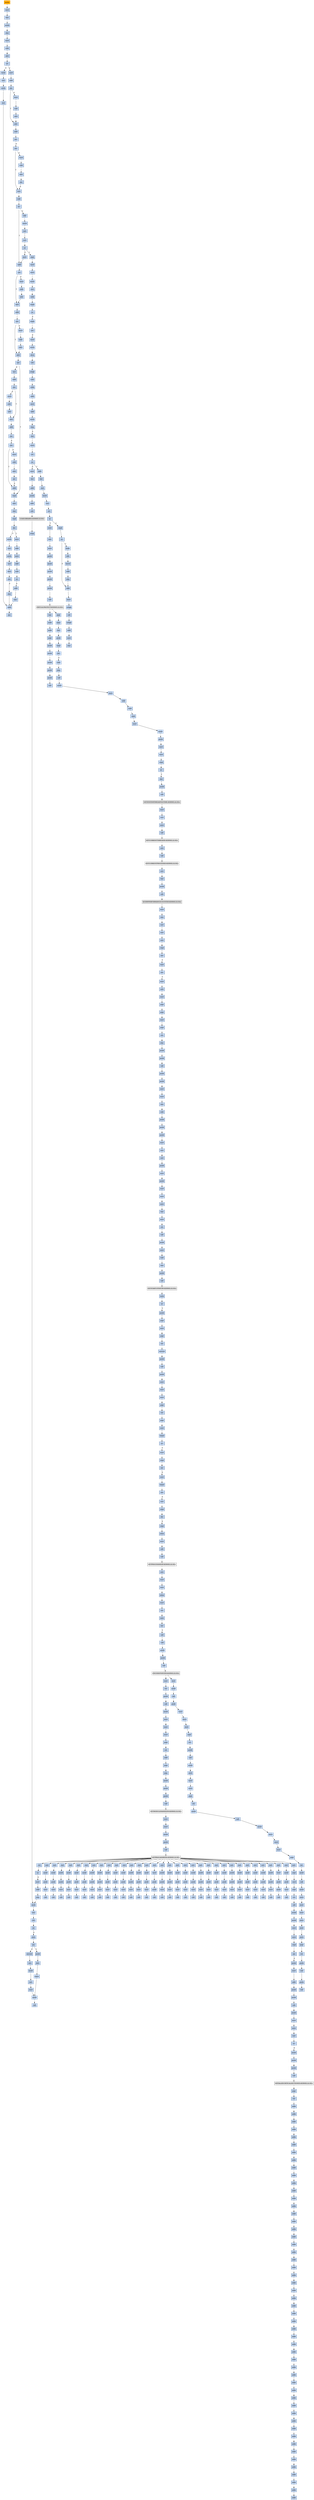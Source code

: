 strict digraph G {
	graph [bgcolor=transparent,
		name=G
	];
	node [color=lightsteelblue,
		fillcolor=lightsteelblue,
		shape=rectangle,
		style=filled
	];
	a0x0042cab0pusha_	[color=lightgrey,
		fillcolor=orange,
		label=pusha];
	a0x0042cab1movl_0x420000UINT32_esi	[label=movl];
	a0x0042cab0pusha_ -> a0x0042cab1movl_0x420000UINT32_esi	[color="#000000"];
	a0x0042cab6leal__126976esi__edi	[label=leal];
	a0x0042cab1movl_0x420000UINT32_esi -> a0x0042cab6leal__126976esi__edi	[color="#000000"];
	a0x0042cabcpushl_edi	[label=pushl];
	a0x0042cab6leal__126976esi__edi -> a0x0042cabcpushl_edi	[color="#000000"];
	a0x0042cabdjmp_0x0042caca	[label=jmp];
	a0x0042cabcpushl_edi -> a0x0042cabdjmp_0x0042caca	[color="#000000"];
	a0x0042cacamovl_esi__ebx	[label=movl];
	a0x0042cabdjmp_0x0042caca -> a0x0042cacamovl_esi__ebx	[color="#000000"];
	a0x0042caccsubl_0xfffffffcUINT8_esi	[label=subl];
	a0x0042cacamovl_esi__ebx -> a0x0042caccsubl_0xfffffffcUINT8_esi	[color="#000000"];
	a0x0042cacfadcl_ebx_ebx	[label=adcl];
	a0x0042caccsubl_0xfffffffcUINT8_esi -> a0x0042cacfadcl_ebx_ebx	[color="#000000"];
	a0x0042cad1jb_0x0042cac0	[label=jb];
	a0x0042cacfadcl_ebx_ebx -> a0x0042cad1jb_0x0042cac0	[color="#000000"];
	a0x0042cac0movb_esi__al	[label=movb];
	a0x0042cad1jb_0x0042cac0 -> a0x0042cac0movb_esi__al	[color="#000000",
		label=T];
	a0x0042cad3movl_0x1UINT32_eax	[label=movl];
	a0x0042cad1jb_0x0042cac0 -> a0x0042cad3movl_0x1UINT32_eax	[color="#000000",
		label=F];
	a0x0042cac2incl_esi	[label=incl];
	a0x0042cac0movb_esi__al -> a0x0042cac2incl_esi	[color="#000000"];
	a0x0042cac3movb_al_edi_	[label=movb];
	a0x0042cac2incl_esi -> a0x0042cac3movb_al_edi_	[color="#000000"];
	a0x0042cac5incl_edi	[label=incl];
	a0x0042cac3movb_al_edi_ -> a0x0042cac5incl_edi	[color="#000000"];
	a0x0042cac6addl_ebx_ebx	[label=addl];
	a0x0042cac5incl_edi -> a0x0042cac6addl_ebx_ebx	[color="#000000"];
	a0x0042cac8jne_0x0042cad1	[label=jne];
	a0x0042cac6addl_ebx_ebx -> a0x0042cac8jne_0x0042cad1	[color="#000000"];
	a0x0042cad8addl_ebx_ebx	[label=addl];
	a0x0042cad3movl_0x1UINT32_eax -> a0x0042cad8addl_ebx_ebx	[color="#000000"];
	a0x0042cadajne_0x0042cae3	[label=jne];
	a0x0042cad8addl_ebx_ebx -> a0x0042cadajne_0x0042cae3	[color="#000000"];
	a0x0042cae3adcl_eax_eax	[label=adcl];
	a0x0042cadajne_0x0042cae3 -> a0x0042cae3adcl_eax_eax	[color="#000000",
		label=T];
	a0x0042cadcmovl_esi__ebx	[label=movl];
	a0x0042cadajne_0x0042cae3 -> a0x0042cadcmovl_esi__ebx	[color="#000000",
		label=F];
	a0x0042cae5addl_ebx_ebx	[label=addl];
	a0x0042cae3adcl_eax_eax -> a0x0042cae5addl_ebx_ebx	[color="#000000"];
	a0x0042cae7jae_0x0042cad8	[label=jae];
	a0x0042cae5addl_ebx_ebx -> a0x0042cae7jae_0x0042cad8	[color="#000000"];
	a0x0042cae9jne_0x0042caf4	[label=jne];
	a0x0042cae7jae_0x0042cad8 -> a0x0042cae9jne_0x0042caf4	[color="#000000",
		label=F];
	a0x0042caf4xorl_ecx_ecx	[label=xorl];
	a0x0042cae9jne_0x0042caf4 -> a0x0042caf4xorl_ecx_ecx	[color="#000000",
		label=T];
	a0x0042caebmovl_esi__ebx	[label=movl];
	a0x0042cae9jne_0x0042caf4 -> a0x0042caebmovl_esi__ebx	[color="#000000",
		label=F];
	a0x0042caf6subl_0x3UINT8_eax	[label=subl];
	a0x0042caf4xorl_ecx_ecx -> a0x0042caf6subl_0x3UINT8_eax	[color="#000000"];
	a0x0042caf9jb_0x0042cb08	[label=jb];
	a0x0042caf6subl_0x3UINT8_eax -> a0x0042caf9jb_0x0042cb08	[color="#000000"];
	a0x0042cafbshll_0x8UINT8_eax	[label=shll];
	a0x0042caf9jb_0x0042cb08 -> a0x0042cafbshll_0x8UINT8_eax	[color="#000000",
		label=F];
	a0x0042cb08addl_ebx_ebx	[label=addl];
	a0x0042caf9jb_0x0042cb08 -> a0x0042cb08addl_ebx_ebx	[color="#000000",
		label=T];
	a0x0042cafemovb_esi__al	[label=movb];
	a0x0042cafbshll_0x8UINT8_eax -> a0x0042cafemovb_esi__al	[color="#000000"];
	a0x0042cb00incl_esi	[label=incl];
	a0x0042cafemovb_esi__al -> a0x0042cb00incl_esi	[color="#000000"];
	a0x0042cb01xorl_0xffffffffUINT8_eax	[label=xorl];
	a0x0042cb00incl_esi -> a0x0042cb01xorl_0xffffffffUINT8_eax	[color="#000000"];
	a0x0042cb04je_0x0042cb7a	[label=je];
	a0x0042cb01xorl_0xffffffffUINT8_eax -> a0x0042cb04je_0x0042cb7a	[color="#000000"];
	a0x0042cb06movl_eax_ebp	[label=movl];
	a0x0042cb04je_0x0042cb7a -> a0x0042cb06movl_eax_ebp	[color="#000000",
		label=F];
	a0x0042cb7apopl_esi	[label=popl];
	a0x0042cb04je_0x0042cb7a -> a0x0042cb7apopl_esi	[color="#000000",
		label=T];
	a0x0042cb06movl_eax_ebp -> a0x0042cb08addl_ebx_ebx	[color="#000000"];
	a0x0042cb0ajne_0x0042cb13	[label=jne];
	a0x0042cb08addl_ebx_ebx -> a0x0042cb0ajne_0x0042cb13	[color="#000000"];
	a0x0042cb13adcl_ecx_ecx	[label=adcl];
	a0x0042cb0ajne_0x0042cb13 -> a0x0042cb13adcl_ecx_ecx	[color="#000000",
		label=T];
	a0x0042cb0cmovl_esi__ebx	[label=movl];
	a0x0042cb0ajne_0x0042cb13 -> a0x0042cb0cmovl_esi__ebx	[color="#000000",
		label=F];
	a0x0042cb15addl_ebx_ebx	[label=addl];
	a0x0042cb13adcl_ecx_ecx -> a0x0042cb15addl_ebx_ebx	[color="#000000"];
	a0x0042cb17jne_0x0042cb20	[label=jne];
	a0x0042cb15addl_ebx_ebx -> a0x0042cb17jne_0x0042cb20	[color="#000000"];
	a0x0042cb20adcl_ecx_ecx	[label=adcl];
	a0x0042cb17jne_0x0042cb20 -> a0x0042cb20adcl_ecx_ecx	[color="#000000",
		label=T];
	a0x0042cb19movl_esi__ebx	[label=movl];
	a0x0042cb17jne_0x0042cb20 -> a0x0042cb19movl_esi__ebx	[color="#000000",
		label=F];
	a0x0042cb22jne_0x0042cb44	[label=jne];
	a0x0042cb20adcl_ecx_ecx -> a0x0042cb22jne_0x0042cb44	[color="#000000"];
	a0x0042cb44cmpl_0xfffff300UINT32_ebp	[label=cmpl];
	a0x0042cb22jne_0x0042cb44 -> a0x0042cb44cmpl_0xfffff300UINT32_ebp	[color="#000000",
		label=T];
	a0x0042cb24incl_ecx	[label=incl];
	a0x0042cb22jne_0x0042cb44 -> a0x0042cb24incl_ecx	[color="#000000",
		label=F];
	a0x0042cb4aadcl_0x1UINT8_ecx	[label=adcl];
	a0x0042cb44cmpl_0xfffff300UINT32_ebp -> a0x0042cb4aadcl_0x1UINT8_ecx	[color="#000000"];
	a0x0042cb4dleal_ediebp__edx	[label=leal];
	a0x0042cb4aadcl_0x1UINT8_ecx -> a0x0042cb4dleal_ediebp__edx	[color="#000000"];
	a0x0042cb50cmpl_0xfffffffcUINT8_ebp	[label=cmpl];
	a0x0042cb4dleal_ediebp__edx -> a0x0042cb50cmpl_0xfffffffcUINT8_ebp	[color="#000000"];
	a0x0042cb53jbe_0x0042cb64	[label=jbe];
	a0x0042cb50cmpl_0xfffffffcUINT8_ebp -> a0x0042cb53jbe_0x0042cb64	[color="#000000"];
	a0x0042cb55movb_edx__al	[label=movb];
	a0x0042cb53jbe_0x0042cb64 -> a0x0042cb55movb_edx__al	[color="#000000",
		label=F];
	a0x0042cb64movl_edx__eax	[label=movl];
	a0x0042cb53jbe_0x0042cb64 -> a0x0042cb64movl_edx__eax	[color="#000000",
		label=T];
	a0x0042cb57incl_edx	[label=incl];
	a0x0042cb55movb_edx__al -> a0x0042cb57incl_edx	[color="#000000"];
	a0x0042cb58movb_al_edi_	[label=movb];
	a0x0042cb57incl_edx -> a0x0042cb58movb_al_edi_	[color="#000000"];
	a0x0042cb5aincl_edi	[label=incl];
	a0x0042cb58movb_al_edi_ -> a0x0042cb5aincl_edi	[color="#000000"];
	a0x0042cb5bdecl_ecx	[label=decl];
	a0x0042cb5aincl_edi -> a0x0042cb5bdecl_ecx	[color="#000000"];
	a0x0042cb5cjne_0x0042cb55	[label=jne];
	a0x0042cb5bdecl_ecx -> a0x0042cb5cjne_0x0042cb55	[color="#000000"];
	a0x0042cb5ejmp_0x0042cac6	[label=jmp];
	a0x0042cb5cjne_0x0042cb55 -> a0x0042cb5ejmp_0x0042cac6	[color="#000000",
		label=F];
	a0x0042cb5ejmp_0x0042cac6 -> a0x0042cac6addl_ebx_ebx	[color="#000000"];
	a0x0042cb66addl_0x4UINT8_edx	[label=addl];
	a0x0042cb64movl_edx__eax -> a0x0042cb66addl_0x4UINT8_edx	[color="#000000"];
	a0x0042cb69movl_eax_edi_	[label=movl];
	a0x0042cb66addl_0x4UINT8_edx -> a0x0042cb69movl_eax_edi_	[color="#000000"];
	a0x0042cb6baddl_0x4UINT8_edi	[label=addl];
	a0x0042cb69movl_eax_edi_ -> a0x0042cb6baddl_0x4UINT8_edi	[color="#000000"];
	a0x0042cb6esubl_0x4UINT8_ecx	[label=subl];
	a0x0042cb6baddl_0x4UINT8_edi -> a0x0042cb6esubl_0x4UINT8_ecx	[color="#000000"];
	a0x0042cb71ja_0x0042cb64	[label=ja];
	a0x0042cb6esubl_0x4UINT8_ecx -> a0x0042cb71ja_0x0042cb64	[color="#000000"];
	a0x0042cb73addl_ecx_edi	[label=addl];
	a0x0042cb71ja_0x0042cb64 -> a0x0042cb73addl_ecx_edi	[color="#000000",
		label=F];
	a0x0042cb75jmp_0x0042cac6	[label=jmp];
	a0x0042cb73addl_ecx_edi -> a0x0042cb75jmp_0x0042cac6	[color="#000000"];
	a0x0042cb75jmp_0x0042cac6 -> a0x0042cac6addl_ebx_ebx	[color="#000000"];
	a0x0042cb1bsubl_0xfffffffcUINT8_esi	[label=subl];
	a0x0042cb19movl_esi__ebx -> a0x0042cb1bsubl_0xfffffffcUINT8_esi	[color="#000000"];
	a0x0042cb1eadcl_ebx_ebx	[label=adcl];
	a0x0042cb1bsubl_0xfffffffcUINT8_esi -> a0x0042cb1eadcl_ebx_ebx	[color="#000000"];
	a0x0042cb1eadcl_ebx_ebx -> a0x0042cb20adcl_ecx_ecx	[color="#000000"];
	a0x0042caedsubl_0xfffffffcUINT8_esi	[label=subl];
	a0x0042caebmovl_esi__ebx -> a0x0042caedsubl_0xfffffffcUINT8_esi	[color="#000000"];
	a0x0042caf0adcl_ebx_ebx	[label=adcl];
	a0x0042caedsubl_0xfffffffcUINT8_esi -> a0x0042caf0adcl_ebx_ebx	[color="#000000"];
	a0x0042caf2jae_0x0042cad8	[label=jae];
	a0x0042caf0adcl_ebx_ebx -> a0x0042caf2jae_0x0042cad8	[color="#000000"];
	a0x0042caf2jae_0x0042cad8 -> a0x0042caf4xorl_ecx_ecx	[color="#000000",
		label=F];
	a0x0042cb25addl_ebx_ebx	[label=addl];
	a0x0042cb24incl_ecx -> a0x0042cb25addl_ebx_ebx	[color="#000000"];
	a0x0042cb27jne_0x0042cb30	[label=jne];
	a0x0042cb25addl_ebx_ebx -> a0x0042cb27jne_0x0042cb30	[color="#000000"];
	a0x0042cb30adcl_ecx_ecx	[label=adcl];
	a0x0042cb27jne_0x0042cb30 -> a0x0042cb30adcl_ecx_ecx	[color="#000000",
		label=T];
	a0x0042cb29movl_esi__ebx	[label=movl];
	a0x0042cb27jne_0x0042cb30 -> a0x0042cb29movl_esi__ebx	[color="#000000",
		label=F];
	a0x0042cb32addl_ebx_ebx	[label=addl];
	a0x0042cb30adcl_ecx_ecx -> a0x0042cb32addl_ebx_ebx	[color="#000000"];
	a0x0042cb34jae_0x0042cb25	[label=jae];
	a0x0042cb32addl_ebx_ebx -> a0x0042cb34jae_0x0042cb25	[color="#000000"];
	a0x0042cb36jne_0x0042cb41	[label=jne];
	a0x0042cb34jae_0x0042cb25 -> a0x0042cb36jne_0x0042cb41	[color="#000000",
		label=F];
	a0x0042cb41addl_0x2UINT8_ecx	[label=addl];
	a0x0042cb36jne_0x0042cb41 -> a0x0042cb41addl_0x2UINT8_ecx	[color="#000000",
		label=T];
	a0x0042cb38movl_esi__ebx	[label=movl];
	a0x0042cb36jne_0x0042cb41 -> a0x0042cb38movl_esi__ebx	[color="#000000",
		label=F];
	a0x0042cb41addl_0x2UINT8_ecx -> a0x0042cb44cmpl_0xfffff300UINT32_ebp	[color="#000000"];
	a0x0042cadesubl_0xfffffffcUINT8_esi	[label=subl];
	a0x0042cadcmovl_esi__ebx -> a0x0042cadesubl_0xfffffffcUINT8_esi	[color="#000000"];
	a0x0042cae1adcl_ebx_ebx	[label=adcl];
	a0x0042cadesubl_0xfffffffcUINT8_esi -> a0x0042cae1adcl_ebx_ebx	[color="#000000"];
	a0x0042cae1adcl_ebx_ebx -> a0x0042cae3adcl_eax_eax	[color="#000000"];
	a0x0042cb0esubl_0xfffffffcUINT8_esi	[label=subl];
	a0x0042cb0cmovl_esi__ebx -> a0x0042cb0esubl_0xfffffffcUINT8_esi	[color="#000000"];
	a0x0042cb11adcl_ebx_ebx	[label=adcl];
	a0x0042cb0esubl_0xfffffffcUINT8_esi -> a0x0042cb11adcl_ebx_ebx	[color="#000000"];
	a0x0042cb11adcl_ebx_ebx -> a0x0042cb13adcl_ecx_ecx	[color="#000000"];
	a0x0042cb3asubl_0xfffffffcUINT8_esi	[label=subl];
	a0x0042cb38movl_esi__ebx -> a0x0042cb3asubl_0xfffffffcUINT8_esi	[color="#000000"];
	a0x0042cb3dadcl_ebx_ebx	[label=adcl];
	a0x0042cb3asubl_0xfffffffcUINT8_esi -> a0x0042cb3dadcl_ebx_ebx	[color="#000000"];
	a0x0042cb3fjae_0x0042cb25	[label=jae];
	a0x0042cb3dadcl_ebx_ebx -> a0x0042cb3fjae_0x0042cb25	[color="#000000"];
	a0x0042cb3fjae_0x0042cb25 -> a0x0042cb41addl_0x2UINT8_ecx	[color="#000000",
		label=F];
	a0x0042cb2bsubl_0xfffffffcUINT8_esi	[label=subl];
	a0x0042cb29movl_esi__ebx -> a0x0042cb2bsubl_0xfffffffcUINT8_esi	[color="#000000"];
	a0x0042cb2eadcl_ebx_ebx	[label=adcl];
	a0x0042cb2bsubl_0xfffffffcUINT8_esi -> a0x0042cb2eadcl_ebx_ebx	[color="#000000"];
	a0x0042cb2eadcl_ebx_ebx -> a0x0042cb30adcl_ecx_ecx	[color="#000000"];
	a0x0042cb7bmovl_esi_edi	[label=movl];
	a0x0042cb7apopl_esi -> a0x0042cb7bmovl_esi_edi	[color="#000000"];
	a0x0042cb7dmovl_0x517UINT32_ecx	[label=movl];
	a0x0042cb7bmovl_esi_edi -> a0x0042cb7dmovl_0x517UINT32_ecx	[color="#000000"];
	a0x0042cb82movb_edi__al	[label=movb];
	a0x0042cb7dmovl_0x517UINT32_ecx -> a0x0042cb82movb_edi__al	[color="#000000"];
	a0x0042cb84incl_edi	[label=incl];
	a0x0042cb82movb_edi__al -> a0x0042cb84incl_edi	[color="#000000"];
	a0x0042cb85subb_0xffffffe8UINT8_al	[label=subb];
	a0x0042cb84incl_edi -> a0x0042cb85subb_0xffffffe8UINT8_al	[color="#000000"];
	a0x0042cb87cmpb_0x1UINT8_al	[label=cmpb];
	a0x0042cb85subb_0xffffffe8UINT8_al -> a0x0042cb87cmpb_0x1UINT8_al	[color="#000000"];
	a0x0042cb89ja_0x0042cb82	[label=ja];
	a0x0042cb87cmpb_0x1UINT8_al -> a0x0042cb89ja_0x0042cb82	[color="#000000"];
	a0x0042cb8bcmpb_0x5UINT8_edi_	[label=cmpb];
	a0x0042cb89ja_0x0042cb82 -> a0x0042cb8bcmpb_0x5UINT8_edi_	[color="#000000",
		label=F];
	a0x0042cb8ejne_0x0042cb82	[label=jne];
	a0x0042cb8bcmpb_0x5UINT8_edi_ -> a0x0042cb8ejne_0x0042cb82	[color="#000000"];
	a0x0042cb90movl_edi__eax	[label=movl];
	a0x0042cb8ejne_0x0042cb82 -> a0x0042cb90movl_edi__eax	[color="#000000",
		label=F];
	a0x0042cb92movb_0x4edi__bl	[label=movb];
	a0x0042cb90movl_edi__eax -> a0x0042cb92movb_0x4edi__bl	[color="#000000"];
	a0x0042cb95shrw_0x8UINT8_ax	[label=shrw];
	a0x0042cb92movb_0x4edi__bl -> a0x0042cb95shrw_0x8UINT8_ax	[color="#000000"];
	a0x0042cb99roll_0x10UINT8_eax	[label=roll];
	a0x0042cb95shrw_0x8UINT8_ax -> a0x0042cb99roll_0x10UINT8_eax	[color="#000000"];
	a0x0042cb9cxchgb_al_ah	[label=xchgb];
	a0x0042cb99roll_0x10UINT8_eax -> a0x0042cb9cxchgb_al_ah	[color="#000000"];
	a0x0042cb9esubl_edi_eax	[label=subl];
	a0x0042cb9cxchgb_al_ah -> a0x0042cb9esubl_edi_eax	[color="#000000"];
	a0x0042cba0subb_0xffffffe8UINT8_bl	[label=subb];
	a0x0042cb9esubl_edi_eax -> a0x0042cba0subb_0xffffffe8UINT8_bl	[color="#000000"];
	a0x0042cba3addl_esi_eax	[label=addl];
	a0x0042cba0subb_0xffffffe8UINT8_bl -> a0x0042cba3addl_esi_eax	[color="#000000"];
	a0x0042cba5movl_eax_edi_	[label=movl];
	a0x0042cba3addl_esi_eax -> a0x0042cba5movl_eax_edi_	[color="#000000"];
	a0x0042cba7addl_0x5UINT8_edi	[label=addl];
	a0x0042cba5movl_eax_edi_ -> a0x0042cba7addl_0x5UINT8_edi	[color="#000000"];
	a0x0042cbaamovb_bl_al	[label=movb];
	a0x0042cba7addl_0x5UINT8_edi -> a0x0042cbaamovb_bl_al	[color="#000000"];
	a0x0042cbacloop_0x0042cb87	[label=loop];
	a0x0042cbaamovb_bl_al -> a0x0042cbacloop_0x0042cb87	[color="#000000"];
	a0x0042cbaeleal_0x29000esi__edi	[label=leal];
	a0x0042cbacloop_0x0042cb87 -> a0x0042cbaeleal_0x29000esi__edi	[color="#000000",
		label=F];
	a0x0042cbb4movl_edi__eax	[label=movl];
	a0x0042cbaeleal_0x29000esi__edi -> a0x0042cbb4movl_edi__eax	[color="#000000"];
	a0x0042cbb6orl_eax_eax	[label=orl];
	a0x0042cbb4movl_edi__eax -> a0x0042cbb6orl_eax_eax	[color="#000000"];
	a0x0042cbb8je_0x0042cbff	[label=je];
	a0x0042cbb6orl_eax_eax -> a0x0042cbb8je_0x0042cbff	[color="#000000"];
	a0x0042cbbamovl_0x4edi__ebx	[label=movl];
	a0x0042cbb8je_0x0042cbff -> a0x0042cbbamovl_0x4edi__ebx	[color="#000000",
		label=F];
	a0x0042cbffaddl_0x4UINT8_edi	[label=addl];
	a0x0042cbb8je_0x0042cbff -> a0x0042cbffaddl_0x4UINT8_edi	[color="#000000",
		label=T];
	a0x0042cbbdleal_0x2ca58eaxesi__eax	[label=leal];
	a0x0042cbbamovl_0x4edi__ebx -> a0x0042cbbdleal_0x2ca58eaxesi__eax	[color="#000000"];
	a0x0042cbc4addl_esi_ebx	[label=addl];
	a0x0042cbbdleal_0x2ca58eaxesi__eax -> a0x0042cbc4addl_esi_ebx	[color="#000000"];
	a0x0042cbc6pushl_eax	[label=pushl];
	a0x0042cbc4addl_esi_ebx -> a0x0042cbc6pushl_eax	[color="#000000"];
	a0x0042cbc7addl_0x8UINT8_edi	[label=addl];
	a0x0042cbc6pushl_eax -> a0x0042cbc7addl_0x8UINT8_edi	[color="#000000"];
	a0x0042cbcacall_0x2cb18esi_	[label=call];
	a0x0042cbc7addl_0x8UINT8_edi -> a0x0042cbcacall_0x2cb18esi_	[color="#000000"];
	LOADLIBRARYA_KERNEL32_DLL	[color=lightgrey,
		fillcolor=lightgrey,
		label="LOADLIBRARYA-KERNEL32-DLL"];
	a0x0042cbcacall_0x2cb18esi_ -> LOADLIBRARYA_KERNEL32_DLL	[color="#000000"];
	a0x0042cbd0xchgl_eax_ebp	[label=xchgl];
	LOADLIBRARYA_KERNEL32_DLL -> a0x0042cbd0xchgl_eax_ebp	[color="#000000"];
	a0x0042cbd1movb_edi__al	[label=movb];
	a0x0042cbd0xchgl_eax_ebp -> a0x0042cbd1movb_edi__al	[color="#000000"];
	a0x0042cbd3incl_edi	[label=incl];
	a0x0042cbd1movb_edi__al -> a0x0042cbd3incl_edi	[color="#000000"];
	a0x0042cbd4orb_al_al	[label=orb];
	a0x0042cbd3incl_edi -> a0x0042cbd4orb_al_al	[color="#000000"];
	a0x0042cbd6je_0x0042cbb4	[label=je];
	a0x0042cbd4orb_al_al -> a0x0042cbd6je_0x0042cbb4	[color="#000000"];
	a0x0042cbd8movl_edi_ecx	[label=movl];
	a0x0042cbd6je_0x0042cbb4 -> a0x0042cbd8movl_edi_ecx	[color="#000000",
		label=F];
	a0x0042cbdajns_0x0042cbe3	[label=jns];
	a0x0042cbd8movl_edi_ecx -> a0x0042cbdajns_0x0042cbe3	[color="#000000"];
	a0x0042cbe3pushl_edi	[label=pushl];
	a0x0042cbdajns_0x0042cbe3 -> a0x0042cbe3pushl_edi	[color="#000000",
		label=T];
	a0x0042cbdcmovzwl_edi__eax	[label=movzwl];
	a0x0042cbdajns_0x0042cbe3 -> a0x0042cbdcmovzwl_edi__eax	[color="#000000",
		label=F];
	a0x0042cbe4decl_eax	[label=decl];
	a0x0042cbe3pushl_edi -> a0x0042cbe4decl_eax	[color="#000000"];
	a0x0042cbe5repnz_scasb_es_edi__al	[label=repnz];
	a0x0042cbe4decl_eax -> a0x0042cbe5repnz_scasb_es_edi__al	[color="#000000"];
	a0x0042cbe7pushl_ebp	[label=pushl];
	a0x0042cbe5repnz_scasb_es_edi__al -> a0x0042cbe7pushl_ebp	[color="#000000"];
	a0x0042cbe8call_0x2cb20esi_	[label=call];
	a0x0042cbe7pushl_ebp -> a0x0042cbe8call_0x2cb20esi_	[color="#000000"];
	GETPROCADDRESS_KERNEL32_DLL	[color=lightgrey,
		fillcolor=lightgrey,
		label="GETPROCADDRESS-KERNEL32-DLL"];
	a0x0042cbeeorl_eax_eax	[label=orl];
	GETPROCADDRESS_KERNEL32_DLL -> a0x0042cbeeorl_eax_eax	[color="#000000"];
	a0x004096daxorl_0x41d0d0_eax	[label=xorl];
	GETPROCADDRESS_KERNEL32_DLL -> a0x004096daxorl_0x41d0d0_eax	[color="#000000"];
	a0x004096edxorl_0x41d0d0_eax	[label=xorl];
	GETPROCADDRESS_KERNEL32_DLL -> a0x004096edxorl_0x41d0d0_eax	[color="#000000"];
	a0x00409700xorl_0x41d0d0_eax	[label=xorl];
	GETPROCADDRESS_KERNEL32_DLL -> a0x00409700xorl_0x41d0d0_eax	[color="#000000"];
	a0x00409713xorl_0x41d0d0_eax	[label=xorl];
	GETPROCADDRESS_KERNEL32_DLL -> a0x00409713xorl_0x41d0d0_eax	[color="#000000"];
	a0x00409726xorl_0x41d0d0_eax	[label=xorl];
	GETPROCADDRESS_KERNEL32_DLL -> a0x00409726xorl_0x41d0d0_eax	[color="#000000"];
	a0x00409739xorl_0x41d0d0_eax	[label=xorl];
	GETPROCADDRESS_KERNEL32_DLL -> a0x00409739xorl_0x41d0d0_eax	[color="#000000"];
	a0x0040974cxorl_0x41d0d0_eax	[label=xorl];
	GETPROCADDRESS_KERNEL32_DLL -> a0x0040974cxorl_0x41d0d0_eax	[color="#000000"];
	a0x0040975fxorl_0x41d0d0_eax	[label=xorl];
	GETPROCADDRESS_KERNEL32_DLL -> a0x0040975fxorl_0x41d0d0_eax	[color="#000000"];
	a0x00409772xorl_0x41d0d0_eax	[label=xorl];
	GETPROCADDRESS_KERNEL32_DLL -> a0x00409772xorl_0x41d0d0_eax	[color="#000000"];
	a0x00409785xorl_0x41d0d0_eax	[label=xorl];
	GETPROCADDRESS_KERNEL32_DLL -> a0x00409785xorl_0x41d0d0_eax	[color="#000000"];
	a0x00409798xorl_0x41d0d0_eax	[label=xorl];
	GETPROCADDRESS_KERNEL32_DLL -> a0x00409798xorl_0x41d0d0_eax	[color="#000000"];
	a0x004097abxorl_0x41d0d0_eax	[label=xorl];
	GETPROCADDRESS_KERNEL32_DLL -> a0x004097abxorl_0x41d0d0_eax	[color="#000000"];
	a0x004097bexorl_0x41d0d0_eax	[label=xorl];
	GETPROCADDRESS_KERNEL32_DLL -> a0x004097bexorl_0x41d0d0_eax	[color="#000000"];
	a0x004097d1xorl_0x41d0d0_eax	[label=xorl];
	GETPROCADDRESS_KERNEL32_DLL -> a0x004097d1xorl_0x41d0d0_eax	[color="#000000"];
	a0x004097e4xorl_0x41d0d0_eax	[label=xorl];
	GETPROCADDRESS_KERNEL32_DLL -> a0x004097e4xorl_0x41d0d0_eax	[color="#000000"];
	a0x004097f7xorl_0x41d0d0_eax	[label=xorl];
	GETPROCADDRESS_KERNEL32_DLL -> a0x004097f7xorl_0x41d0d0_eax	[color="#000000"];
	a0x0040980axorl_0x41d0d0_eax	[label=xorl];
	GETPROCADDRESS_KERNEL32_DLL -> a0x0040980axorl_0x41d0d0_eax	[color="#000000"];
	a0x0040981dxorl_0x41d0d0_eax	[label=xorl];
	GETPROCADDRESS_KERNEL32_DLL -> a0x0040981dxorl_0x41d0d0_eax	[color="#000000"];
	a0x00409830xorl_0x41d0d0_eax	[label=xorl];
	GETPROCADDRESS_KERNEL32_DLL -> a0x00409830xorl_0x41d0d0_eax	[color="#000000"];
	a0x00409843xorl_0x41d0d0_eax	[label=xorl];
	GETPROCADDRESS_KERNEL32_DLL -> a0x00409843xorl_0x41d0d0_eax	[color="#000000"];
	a0x00409856xorl_0x41d0d0_eax	[label=xorl];
	GETPROCADDRESS_KERNEL32_DLL -> a0x00409856xorl_0x41d0d0_eax	[color="#000000"];
	a0x00409869xorl_0x41d0d0_eax	[label=xorl];
	GETPROCADDRESS_KERNEL32_DLL -> a0x00409869xorl_0x41d0d0_eax	[color="#000000"];
	a0x0040987cxorl_0x41d0d0_eax	[label=xorl];
	GETPROCADDRESS_KERNEL32_DLL -> a0x0040987cxorl_0x41d0d0_eax	[color="#000000"];
	a0x0040988fxorl_0x41d0d0_eax	[label=xorl];
	GETPROCADDRESS_KERNEL32_DLL -> a0x0040988fxorl_0x41d0d0_eax	[color="#000000"];
	a0x004098a2xorl_0x41d0d0_eax	[label=xorl];
	GETPROCADDRESS_KERNEL32_DLL -> a0x004098a2xorl_0x41d0d0_eax	[color="#000000"];
	a0x004098b5xorl_0x41d0d0_eax	[label=xorl];
	GETPROCADDRESS_KERNEL32_DLL -> a0x004098b5xorl_0x41d0d0_eax	[color="#000000"];
	a0x004098c8xorl_0x41d0d0_eax	[label=xorl];
	GETPROCADDRESS_KERNEL32_DLL -> a0x004098c8xorl_0x41d0d0_eax	[color="#000000"];
	a0x004098dbxorl_0x41d0d0_eax	[label=xorl];
	GETPROCADDRESS_KERNEL32_DLL -> a0x004098dbxorl_0x41d0d0_eax	[color="#000000"];
	a0x004098eexorl_0x41d0d0_eax	[label=xorl];
	GETPROCADDRESS_KERNEL32_DLL -> a0x004098eexorl_0x41d0d0_eax	[color="#000000"];
	a0x00409901xorl_0x41d0d0_eax	[label=xorl];
	GETPROCADDRESS_KERNEL32_DLL -> a0x00409901xorl_0x41d0d0_eax	[color="#000000"];
	a0x00409914xorl_0x41d0d0_eax	[label=xorl];
	GETPROCADDRESS_KERNEL32_DLL -> a0x00409914xorl_0x41d0d0_eax	[color="#000000"];
	a0x00409927xorl_0x41d0d0_eax	[label=xorl];
	GETPROCADDRESS_KERNEL32_DLL -> a0x00409927xorl_0x41d0d0_eax	[color="#000000"];
	a0x0040993axorl_0x41d0d0_eax	[label=xorl];
	GETPROCADDRESS_KERNEL32_DLL -> a0x0040993axorl_0x41d0d0_eax	[color="#000000"];
	a0x0042cbf0je_0x0042cbf9	[label=je];
	a0x0042cbeeorl_eax_eax -> a0x0042cbf0je_0x0042cbf9	[color="#000000"];
	a0x0042cbf2movl_eax_ebx_	[label=movl];
	a0x0042cbf0je_0x0042cbf9 -> a0x0042cbf2movl_eax_ebx_	[color="#000000",
		label=F];
	a0x0042cbf4addl_0x4UINT8_ebx	[label=addl];
	a0x0042cbf2movl_eax_ebx_ -> a0x0042cbf4addl_0x4UINT8_ebx	[color="#000000"];
	a0x0042cbf7jmp_0x0042cbd1	[label=jmp];
	a0x0042cbf4addl_0x4UINT8_ebx -> a0x0042cbf7jmp_0x0042cbd1	[color="#000000"];
	a0x0042cbf7jmp_0x0042cbd1 -> a0x0042cbd1movb_edi__al	[color="#000000"];
	a0x0042cbdfincl_edi	[label=incl];
	a0x0042cbdcmovzwl_edi__eax -> a0x0042cbdfincl_edi	[color="#000000"];
	a0x0042cbe0pushl_eax	[label=pushl];
	a0x0042cbdfincl_edi -> a0x0042cbe0pushl_eax	[color="#000000"];
	a0x0042cbe1incl_edi	[label=incl];
	a0x0042cbe0pushl_eax -> a0x0042cbe1incl_edi	[color="#000000"];
	a0x0042cbe2movl_0xaef24857UINT32_ecx	[label=movl];
	a0x0042cbe1incl_edi -> a0x0042cbe2movl_0xaef24857UINT32_ecx	[color="#000000"];
	a0x0042cbe2movl_0xaef24857UINT32_ecx -> a0x0042cbe7pushl_ebp	[color="#000000"];
	a0x0042cc02leal__4esi__ebx	[label=leal];
	a0x0042cbffaddl_0x4UINT8_edi -> a0x0042cc02leal__4esi__ebx	[color="#000000"];
	a0x0042cc05xorl_eax_eax	[label=xorl];
	a0x0042cc02leal__4esi__ebx -> a0x0042cc05xorl_eax_eax	[color="#000000"];
	a0x0042cc07movb_edi__al	[label=movb];
	a0x0042cc05xorl_eax_eax -> a0x0042cc07movb_edi__al	[color="#000000"];
	a0x0042cc09incl_edi	[label=incl];
	a0x0042cc07movb_edi__al -> a0x0042cc09incl_edi	[color="#000000"];
	a0x0042cc0aorl_eax_eax	[label=orl];
	a0x0042cc09incl_edi -> a0x0042cc0aorl_eax_eax	[color="#000000"];
	a0x0042cc0cje_0x0042cc30	[label=je];
	a0x0042cc0aorl_eax_eax -> a0x0042cc0cje_0x0042cc30	[color="#000000"];
	a0x0042cc0ecmpb_0xffffffefUINT8_al	[label=cmpb];
	a0x0042cc0cje_0x0042cc30 -> a0x0042cc0ecmpb_0xffffffefUINT8_al	[color="#000000",
		label=F];
	a0x0042cc30movl_0x2cb24esi__ebp	[label=movl];
	a0x0042cc0cje_0x0042cc30 -> a0x0042cc30movl_0x2cb24esi__ebp	[color="#000000",
		label=T];
	a0x0042cc10ja_0x0042cc23	[label=ja];
	a0x0042cc0ecmpb_0xffffffefUINT8_al -> a0x0042cc10ja_0x0042cc23	[color="#000000"];
	a0x0042cc12addl_eax_ebx	[label=addl];
	a0x0042cc10ja_0x0042cc23 -> a0x0042cc12addl_eax_ebx	[color="#000000",
		label=F];
	a0x0042cc23andb_0xfUINT8_al	[label=andb];
	a0x0042cc10ja_0x0042cc23 -> a0x0042cc23andb_0xfUINT8_al	[color="#000000",
		label=T];
	a0x0042cc14movl_ebx__eax	[label=movl];
	a0x0042cc12addl_eax_ebx -> a0x0042cc14movl_ebx__eax	[color="#000000"];
	a0x0042cc16xchgb_al_ah	[label=xchgb];
	a0x0042cc14movl_ebx__eax -> a0x0042cc16xchgb_al_ah	[color="#000000"];
	a0x0042cc18roll_0x10UINT8_eax	[label=roll];
	a0x0042cc16xchgb_al_ah -> a0x0042cc18roll_0x10UINT8_eax	[color="#000000"];
	a0x0042cc1bxchgb_al_ah	[label=xchgb];
	a0x0042cc18roll_0x10UINT8_eax -> a0x0042cc1bxchgb_al_ah	[color="#000000"];
	a0x0042cc1daddl_esi_eax	[label=addl];
	a0x0042cc1bxchgb_al_ah -> a0x0042cc1daddl_esi_eax	[color="#000000"];
	a0x0042cc1fmovl_eax_ebx_	[label=movl];
	a0x0042cc1daddl_esi_eax -> a0x0042cc1fmovl_eax_ebx_	[color="#000000"];
	a0x0042cc21jmp_0x0042cc05	[label=jmp];
	a0x0042cc1fmovl_eax_ebx_ -> a0x0042cc21jmp_0x0042cc05	[color="#000000"];
	a0x0042cc25shll_0x10UINT8_eax	[label=shll];
	a0x0042cc23andb_0xfUINT8_al -> a0x0042cc25shll_0x10UINT8_eax	[color="#000000"];
	a0x0042cc28movw_edi__ax	[label=movw];
	a0x0042cc25shll_0x10UINT8_eax -> a0x0042cc28movw_edi__ax	[color="#000000"];
	a0x0042cc2baddl_0x2UINT8_edi	[label=addl];
	a0x0042cc28movw_edi__ax -> a0x0042cc2baddl_0x2UINT8_edi	[color="#000000"];
	a0x0042cc2ejmp_0x0042cc12	[label=jmp];
	a0x0042cc2baddl_0x2UINT8_edi -> a0x0042cc2ejmp_0x0042cc12	[color="#000000"];
	a0x0042cc2ejmp_0x0042cc12 -> a0x0042cc12addl_eax_ebx	[color="#000000"];
	a0x0042cc36leal__4096esi__edi	[label=leal];
	a0x0042cc30movl_0x2cb24esi__ebp -> a0x0042cc36leal__4096esi__edi	[color="#000000"];
	a0x0042cc3cmovl_0x1000UINT32_ebx	[label=movl];
	a0x0042cc36leal__4096esi__edi -> a0x0042cc3cmovl_0x1000UINT32_ebx	[color="#000000"];
	a0x0042cc41pushl_eax	[label=pushl];
	a0x0042cc3cmovl_0x1000UINT32_ebx -> a0x0042cc41pushl_eax	[color="#000000"];
	a0x0042cc42pushl_esp	[label=pushl];
	a0x0042cc41pushl_eax -> a0x0042cc42pushl_esp	[color="#000000"];
	a0x0042cc43pushl_0x4UINT8	[label=pushl];
	a0x0042cc42pushl_esp -> a0x0042cc43pushl_0x4UINT8	[color="#000000"];
	a0x0042cc45pushl_ebx	[label=pushl];
	a0x0042cc43pushl_0x4UINT8 -> a0x0042cc45pushl_ebx	[color="#000000"];
	a0x0042cc46pushl_edi	[label=pushl];
	a0x0042cc45pushl_ebx -> a0x0042cc46pushl_edi	[color="#000000"];
	a0x0042cc47call_ebp	[label=call];
	a0x0042cc46pushl_edi -> a0x0042cc47call_ebp	[color="#000000"];
	VIRTUALPROTECT_KERNEL32_DLL	[color=lightgrey,
		fillcolor=lightgrey,
		label="VIRTUALPROTECT-KERNEL32-DLL"];
	a0x0042cc47call_ebp -> VIRTUALPROTECT_KERNEL32_DLL	[color="#000000"];
	a0x0042cc49leal_0x217edi__eax	[label=leal];
	VIRTUALPROTECT_KERNEL32_DLL -> a0x0042cc49leal_0x217edi__eax	[color="#000000"];
	a0x0042cc5epopl_eax	[label=popl];
	VIRTUALPROTECT_KERNEL32_DLL -> a0x0042cc5epopl_eax	[color="#000000"];
	a0x0042cc4fandb_0x7fUINT8_eax_	[label=andb];
	a0x0042cc49leal_0x217edi__eax -> a0x0042cc4fandb_0x7fUINT8_eax_	[color="#000000"];
	a0x0042cc52andb_0x7fUINT8_0x28eax_	[label=andb];
	a0x0042cc4fandb_0x7fUINT8_eax_ -> a0x0042cc52andb_0x7fUINT8_0x28eax_	[color="#000000"];
	a0x0042cc56popl_eax	[label=popl];
	a0x0042cc52andb_0x7fUINT8_0x28eax_ -> a0x0042cc56popl_eax	[color="#000000"];
	a0x0042cc57pushl_eax	[label=pushl];
	a0x0042cc56popl_eax -> a0x0042cc57pushl_eax	[color="#000000"];
	a0x0042cc58pushl_esp	[label=pushl];
	a0x0042cc57pushl_eax -> a0x0042cc58pushl_esp	[color="#000000"];
	a0x0042cc59pushl_eax	[label=pushl];
	a0x0042cc58pushl_esp -> a0x0042cc59pushl_eax	[color="#000000"];
	a0x0042cc5apushl_ebx	[label=pushl];
	a0x0042cc59pushl_eax -> a0x0042cc5apushl_ebx	[color="#000000"];
	a0x0042cc5bpushl_edi	[label=pushl];
	a0x0042cc5apushl_ebx -> a0x0042cc5bpushl_edi	[color="#000000"];
	a0x0042cc5ccall_ebp	[label=call];
	a0x0042cc5bpushl_edi -> a0x0042cc5ccall_ebp	[color="#000000"];
	a0x0042cc5fpopa_	[label=popa];
	a0x0042cc5epopl_eax -> a0x0042cc5fpopa_	[color="#000000"];
	a0x0042cc60leal__128esp__eax	[label=leal];
	a0x0042cc5fpopa_ -> a0x0042cc60leal__128esp__eax	[color="#000000"];
	a0x0042cc64pushl_0x0UINT8	[label=pushl];
	a0x0042cc60leal__128esp__eax -> a0x0042cc64pushl_0x0UINT8	[color="#000000"];
	a0x0042cc66cmpl_eax_esp	[label=cmpl];
	a0x0042cc64pushl_0x0UINT8 -> a0x0042cc66cmpl_eax_esp	[color="#000000"];
	a0x0042cc68jne_0x0042cc64	[label=jne];
	a0x0042cc66cmpl_eax_esp -> a0x0042cc68jne_0x0042cc64	[color="#000000"];
	a0x0042cc6asubl_0xffffff80UINT8_esp	[label=subl];
	a0x0042cc68jne_0x0042cc64 -> a0x0042cc6asubl_0xffffff80UINT8_esp	[color="#000000",
		label=F];
	a0x0042cc6djmp_0x00404e14	[label=jmp];
	a0x0042cc6asubl_0xffffff80UINT8_esp -> a0x0042cc6djmp_0x00404e14	[color="#000000"];
	a0x00404e14call_0x40a823	[label=call];
	a0x0042cc6djmp_0x00404e14 -> a0x00404e14call_0x40a823	[color="#000000"];
	a0x0040a823pushl_ebp	[label=pushl];
	a0x00404e14call_0x40a823 -> a0x0040a823pushl_ebp	[color="#000000"];
	a0x0040a824movl_esp_ebp	[label=movl];
	a0x0040a823pushl_ebp -> a0x0040a824movl_esp_ebp	[color="#000000"];
	a0x0040a826subl_0x14UINT8_esp	[label=subl];
	a0x0040a824movl_esp_ebp -> a0x0040a826subl_0x14UINT8_esp	[color="#000000"];
	a0x0040a829andl_0x0UINT8__12ebp_	[label=andl];
	a0x0040a826subl_0x14UINT8_esp -> a0x0040a829andl_0x0UINT8__12ebp_	[color="#000000"];
	a0x0040a82dandl_0x0UINT8__8ebp_	[label=andl];
	a0x0040a829andl_0x0UINT8__12ebp_ -> a0x0040a82dandl_0x0UINT8__8ebp_	[color="#000000"];
	a0x0040a831movl_0x41d0d0_eax	[label=movl];
	a0x0040a82dandl_0x0UINT8__8ebp_ -> a0x0040a831movl_0x41d0d0_eax	[color="#000000"];
	a0x0040a836pushl_esi	[label=pushl];
	a0x0040a831movl_0x41d0d0_eax -> a0x0040a836pushl_esi	[color="#000000"];
	a0x0040a837pushl_edi	[label=pushl];
	a0x0040a836pushl_esi -> a0x0040a837pushl_edi	[color="#000000"];
	a0x0040a838movl_0xbb40e64eUINT32_edi	[label=movl];
	a0x0040a837pushl_edi -> a0x0040a838movl_0xbb40e64eUINT32_edi	[color="#000000"];
	a0x0040a83dmovl_0xffff0000UINT32_esi	[label=movl];
	a0x0040a838movl_0xbb40e64eUINT32_edi -> a0x0040a83dmovl_0xffff0000UINT32_esi	[color="#000000"];
	a0x0040a842cmpl_edi_eax	[label=cmpl];
	a0x0040a83dmovl_0xffff0000UINT32_esi -> a0x0040a842cmpl_edi_eax	[color="#000000"];
	a0x0040a844je_0x40a853	[label=je];
	a0x0040a842cmpl_edi_eax -> a0x0040a844je_0x40a853	[color="#000000"];
	a0x0040a853leal__12ebp__eax	[label=leal];
	a0x0040a844je_0x40a853 -> a0x0040a853leal__12ebp__eax	[color="#000000",
		label=T];
	a0x0040a856pushl_eax	[label=pushl];
	a0x0040a853leal__12ebp__eax -> a0x0040a856pushl_eax	[color="#000000"];
	a0x0040a857call_0x411088	[label=call];
	a0x0040a856pushl_eax -> a0x0040a857call_0x411088	[color="#000000"];
	GETSYSTEMTIMEASFILETIME_KERNEL32_DLL	[color=lightgrey,
		fillcolor=lightgrey,
		label="GETSYSTEMTIMEASFILETIME-KERNEL32-DLL"];
	a0x0040a857call_0x411088 -> GETSYSTEMTIMEASFILETIME_KERNEL32_DLL	[color="#000000"];
	a0x0040a85dmovl__8ebp__eax	[label=movl];
	GETSYSTEMTIMEASFILETIME_KERNEL32_DLL -> a0x0040a85dmovl__8ebp__eax	[color="#000000"];
	a0x0040a860xorl__12ebp__eax	[label=xorl];
	a0x0040a85dmovl__8ebp__eax -> a0x0040a860xorl__12ebp__eax	[color="#000000"];
	a0x0040a863movl_eax__4ebp_	[label=movl];
	a0x0040a860xorl__12ebp__eax -> a0x0040a863movl_eax__4ebp_	[color="#000000"];
	a0x0040a866call_0x411174	[label=call];
	a0x0040a863movl_eax__4ebp_ -> a0x0040a866call_0x411174	[color="#000000"];
	GETCURRENTTHREADID_KERNEL32_DLL	[color=lightgrey,
		fillcolor=lightgrey,
		label="GETCURRENTTHREADID-KERNEL32-DLL"];
	a0x0040a866call_0x411174 -> GETCURRENTTHREADID_KERNEL32_DLL	[color="#000000"];
	a0x0040a86cxorl_eax__4ebp_	[label=xorl];
	GETCURRENTTHREADID_KERNEL32_DLL -> a0x0040a86cxorl_eax__4ebp_	[color="#000000"];
	a0x0040a86fcall_0x4110f8	[label=call];
	a0x0040a86cxorl_eax__4ebp_ -> a0x0040a86fcall_0x4110f8	[color="#000000"];
	GETCURRENTPROCESSID_KERNEL32_DLL	[color=lightgrey,
		fillcolor=lightgrey,
		label="GETCURRENTPROCESSID-KERNEL32-DLL"];
	a0x0040a86fcall_0x4110f8 -> GETCURRENTPROCESSID_KERNEL32_DLL	[color="#000000"];
	a0x0040a875xorl_eax__4ebp_	[label=xorl];
	GETCURRENTPROCESSID_KERNEL32_DLL -> a0x0040a875xorl_eax__4ebp_	[color="#000000"];
	a0x0040a878leal__20ebp__eax	[label=leal];
	a0x0040a875xorl_eax__4ebp_ -> a0x0040a878leal__20ebp__eax	[color="#000000"];
	a0x0040a87bpushl_eax	[label=pushl];
	a0x0040a878leal__20ebp__eax -> a0x0040a87bpushl_eax	[color="#000000"];
	a0x0040a87ccall_0x411090	[label=call];
	a0x0040a87bpushl_eax -> a0x0040a87ccall_0x411090	[color="#000000"];
	QUERYPERFORMANCECOUNTER_KERNEL32_DLL	[color=lightgrey,
		fillcolor=lightgrey,
		label="QUERYPERFORMANCECOUNTER-KERNEL32-DLL"];
	a0x0040a87ccall_0x411090 -> QUERYPERFORMANCECOUNTER_KERNEL32_DLL	[color="#000000"];
	a0x0040a882movl__16ebp__ecx	[label=movl];
	QUERYPERFORMANCECOUNTER_KERNEL32_DLL -> a0x0040a882movl__16ebp__ecx	[color="#000000"];
	a0x0040a885leal__4ebp__eax	[label=leal];
	a0x0040a882movl__16ebp__ecx -> a0x0040a885leal__4ebp__eax	[color="#000000"];
	a0x0040a888xorl__20ebp__ecx	[label=xorl];
	a0x0040a885leal__4ebp__eax -> a0x0040a888xorl__20ebp__ecx	[color="#000000"];
	a0x0040a88bxorl__4ebp__ecx	[label=xorl];
	a0x0040a888xorl__20ebp__ecx -> a0x0040a88bxorl__4ebp__ecx	[color="#000000"];
	a0x0040a88exorl_eax_ecx	[label=xorl];
	a0x0040a88bxorl__4ebp__ecx -> a0x0040a88exorl_eax_ecx	[color="#000000"];
	a0x0040a890cmpl_edi_ecx	[label=cmpl];
	a0x0040a88exorl_eax_ecx -> a0x0040a890cmpl_edi_ecx	[color="#000000"];
	a0x0040a892jne_0x40a89b	[label=jne];
	a0x0040a890cmpl_edi_ecx -> a0x0040a892jne_0x40a89b	[color="#000000"];
	a0x0040a89btestl_ecx_esi	[label=testl];
	a0x0040a892jne_0x40a89b -> a0x0040a89btestl_ecx_esi	[color="#000000",
		label=T];
	a0x0040a89djne_0x40a8ab	[label=jne];
	a0x0040a89btestl_ecx_esi -> a0x0040a89djne_0x40a8ab	[color="#000000"];
	a0x0040a8abmovl_ecx_0x41d0d0	[label=movl];
	a0x0040a89djne_0x40a8ab -> a0x0040a8abmovl_ecx_0x41d0d0	[color="#000000",
		label=T];
	a0x0040a8b1notl_ecx	[label=notl];
	a0x0040a8abmovl_ecx_0x41d0d0 -> a0x0040a8b1notl_ecx	[color="#000000"];
	a0x0040a8b3movl_ecx_0x41d0d4	[label=movl];
	a0x0040a8b1notl_ecx -> a0x0040a8b3movl_ecx_0x41d0d4	[color="#000000"];
	a0x0040a8b9popl_edi	[label=popl];
	a0x0040a8b3movl_ecx_0x41d0d4 -> a0x0040a8b9popl_edi	[color="#000000"];
	a0x0040a8bapopl_esi	[label=popl];
	a0x0040a8b9popl_edi -> a0x0040a8bapopl_esi	[color="#000000"];
	a0x0040a8bbmovl_ebp_esp	[label=movl];
	a0x0040a8bapopl_esi -> a0x0040a8bbmovl_ebp_esp	[color="#000000"];
	a0x0040a8bdpopl_ebp	[label=popl];
	a0x0040a8bbmovl_ebp_esp -> a0x0040a8bdpopl_ebp	[color="#000000"];
	a0x0040a8beret	[label=ret];
	a0x0040a8bdpopl_ebp -> a0x0040a8beret	[color="#000000"];
	a0x00404e19jmp_0x404e1e	[label=jmp];
	a0x0040a8beret -> a0x00404e19jmp_0x404e1e	[color="#000000"];
	a0x00404e1epushl_0x14UINT8	[label=pushl];
	a0x00404e19jmp_0x404e1e -> a0x00404e1epushl_0x14UINT8	[color="#000000"];
	a0x00404e20pushl_0x41b918UINT32	[label=pushl];
	a0x00404e1epushl_0x14UINT8 -> a0x00404e20pushl_0x41b918UINT32	[color="#000000"];
	a0x00404e25call_0x408350	[label=call];
	a0x00404e20pushl_0x41b918UINT32 -> a0x00404e25call_0x408350	[color="#000000"];
	a0x00408350pushl_0x4083b0UINT32	[label=pushl];
	a0x00404e25call_0x408350 -> a0x00408350pushl_0x4083b0UINT32	[color="#000000"];
	a0x00408355pushl_fs_0	[label=pushl];
	a0x00408350pushl_0x4083b0UINT32 -> a0x00408355pushl_fs_0	[color="#000000"];
	a0x0040835cmovl_0x10esp__eax	[label=movl];
	a0x00408355pushl_fs_0 -> a0x0040835cmovl_0x10esp__eax	[color="#000000"];
	a0x00408360movl_ebp_0x10esp_	[label=movl];
	a0x0040835cmovl_0x10esp__eax -> a0x00408360movl_ebp_0x10esp_	[color="#000000"];
	a0x00408364leal_0x10esp__ebp	[label=leal];
	a0x00408360movl_ebp_0x10esp_ -> a0x00408364leal_0x10esp__ebp	[color="#000000"];
	a0x00408368subl_eax_esp	[label=subl];
	a0x00408364leal_0x10esp__ebp -> a0x00408368subl_eax_esp	[color="#000000"];
	a0x0040836apushl_ebx	[label=pushl];
	a0x00408368subl_eax_esp -> a0x0040836apushl_ebx	[color="#000000"];
	a0x0040836bpushl_esi	[label=pushl];
	a0x0040836apushl_ebx -> a0x0040836bpushl_esi	[color="#000000"];
	a0x0040836cpushl_edi	[label=pushl];
	a0x0040836bpushl_esi -> a0x0040836cpushl_edi	[color="#000000"];
	a0x0040836dmovl_0x41d0d0_eax	[label=movl];
	a0x0040836cpushl_edi -> a0x0040836dmovl_0x41d0d0_eax	[color="#000000"];
	a0x00408372xorl_eax__4ebp_	[label=xorl];
	a0x0040836dmovl_0x41d0d0_eax -> a0x00408372xorl_eax__4ebp_	[color="#000000"];
	a0x00408375xorl_ebp_eax	[label=xorl];
	a0x00408372xorl_eax__4ebp_ -> a0x00408375xorl_ebp_eax	[color="#000000"];
	a0x00408377pushl_eax	[label=pushl];
	a0x00408375xorl_ebp_eax -> a0x00408377pushl_eax	[color="#000000"];
	a0x00408378movl_esp__24ebp_	[label=movl];
	a0x00408377pushl_eax -> a0x00408378movl_esp__24ebp_	[color="#000000"];
	a0x0040837bpushl__8ebp_	[label=pushl];
	a0x00408378movl_esp__24ebp_ -> a0x0040837bpushl__8ebp_	[color="#000000"];
	a0x0040837emovl__4ebp__eax	[label=movl];
	a0x0040837bpushl__8ebp_ -> a0x0040837emovl__4ebp__eax	[color="#000000"];
	a0x00408381movl_0xfffffffeUINT32__4ebp_	[label=movl];
	a0x0040837emovl__4ebp__eax -> a0x00408381movl_0xfffffffeUINT32__4ebp_	[color="#000000"];
	a0x00408388movl_eax__8ebp_	[label=movl];
	a0x00408381movl_0xfffffffeUINT32__4ebp_ -> a0x00408388movl_eax__8ebp_	[color="#000000"];
	a0x0040838bleal__16ebp__eax	[label=leal];
	a0x00408388movl_eax__8ebp_ -> a0x0040838bleal__16ebp__eax	[color="#000000"];
	a0x0040838emovl_eax_fs_0	[label=movl];
	a0x0040838bleal__16ebp__eax -> a0x0040838emovl_eax_fs_0	[color="#000000"];
	a0x00408394ret	[label=ret];
	a0x0040838emovl_eax_fs_0 -> a0x00408394ret	[color="#000000"];
	a0x00404e2acall_0x40962c	[label=call];
	a0x00408394ret -> a0x00404e2acall_0x40962c	[color="#000000"];
	a0x0040962cpushl_ebp	[label=pushl];
	a0x00404e2acall_0x40962c -> a0x0040962cpushl_ebp	[color="#000000"];
	a0x0040962dmovl_esp_ebp	[label=movl];
	a0x0040962cpushl_ebp -> a0x0040962dmovl_esp_ebp	[color="#000000"];
	a0x0040962fsubl_0x44UINT8_esp	[label=subl];
	a0x0040962dmovl_esp_ebp -> a0x0040962fsubl_0x44UINT8_esp	[color="#000000"];
	a0x00409632leal__68ebp__eax	[label=leal];
	a0x0040962fsubl_0x44UINT8_esp -> a0x00409632leal__68ebp__eax	[color="#000000"];
	a0x00409635pushl_eax	[label=pushl];
	a0x00409632leal__68ebp__eax -> a0x00409635pushl_eax	[color="#000000"];
	a0x00409636call_0x4110cc	[label=call];
	a0x00409635pushl_eax -> a0x00409636call_0x4110cc	[color="#000000"];
	GETSTARTUPINFOW_KERNEL32_DLL	[color=lightgrey,
		fillcolor=lightgrey,
		label="GETSTARTUPINFOW-KERNEL32-DLL"];
	a0x00409636call_0x4110cc -> GETSTARTUPINFOW_KERNEL32_DLL	[color="#000000"];
	a0x0040963ctestb_0x1UINT8__24ebp_	[label=testb];
	GETSTARTUPINFOW_KERNEL32_DLL -> a0x0040963ctestb_0x1UINT8__24ebp_	[color="#000000"];
	a0x00409640je_0x409648	[label=je];
	a0x0040963ctestb_0x1UINT8__24ebp_ -> a0x00409640je_0x409648	[color="#000000"];
	a0x00409648pushl_0xaUINT8	[label=pushl];
	a0x00409640je_0x409648 -> a0x00409648pushl_0xaUINT8	[color="#000000",
		label=T];
	a0x0040964apopl_eax	[label=popl];
	a0x00409648pushl_0xaUINT8 -> a0x0040964apopl_eax	[color="#000000"];
	a0x0040964bmovl_ebp_esp	[label=movl];
	a0x0040964apopl_eax -> a0x0040964bmovl_ebp_esp	[color="#000000"];
	a0x0040964dpopl_ebp	[label=popl];
	a0x0040964bmovl_ebp_esp -> a0x0040964dpopl_ebp	[color="#000000"];
	a0x0040964eret	[label=ret];
	a0x0040964dpopl_ebp -> a0x0040964eret	[color="#000000"];
	a0x00404e2fmovzwl_ax_esi	[label=movzwl];
	a0x0040964eret -> a0x00404e2fmovzwl_ax_esi	[color="#000000"];
	a0x00404e32pushl_0x2UINT8	[label=pushl];
	a0x00404e2fmovzwl_ax_esi -> a0x00404e32pushl_0x2UINT8	[color="#000000"];
	a0x00404e34call_0x40a7d6	[label=call];
	a0x00404e32pushl_0x2UINT8 -> a0x00404e34call_0x40a7d6	[color="#000000"];
	a0x0040a7d6pushl_ebp	[label=pushl];
	a0x00404e34call_0x40a7d6 -> a0x0040a7d6pushl_ebp	[color="#000000"];
	a0x0040a7d7movl_esp_ebp	[label=movl];
	a0x0040a7d6pushl_ebp -> a0x0040a7d7movl_esp_ebp	[color="#000000"];
	a0x0040a7d9movl_0x8ebp__eax	[label=movl];
	a0x0040a7d7movl_esp_ebp -> a0x0040a7d9movl_0x8ebp__eax	[color="#000000"];
	a0x0040a7dcmovl_eax_0x41e8a0	[label=movl];
	a0x0040a7d9movl_0x8ebp__eax -> a0x0040a7dcmovl_eax_0x41e8a0	[color="#000000"];
	a0x0040a7e1popl_ebp	[label=popl];
	a0x0040a7dcmovl_eax_0x41e8a0 -> a0x0040a7e1popl_ebp	[color="#000000"];
	a0x0040a7e2ret	[label=ret];
	a0x0040a7e1popl_ebp -> a0x0040a7e2ret	[color="#000000"];
	a0x00404e39popl_ecx	[label=popl];
	a0x0040a7e2ret -> a0x00404e39popl_ecx	[color="#000000"];
	a0x00404e3amovl_0x5a4dUINT32_eax	[label=movl];
	a0x00404e39popl_ecx -> a0x00404e3amovl_0x5a4dUINT32_eax	[color="#000000"];
	a0x00404e3fcmpw_ax_0x400000	[label=cmpw];
	a0x00404e3amovl_0x5a4dUINT32_eax -> a0x00404e3fcmpw_ax_0x400000	[color="#000000"];
	a0x00404e46je_0x404e4c	[label=je];
	a0x00404e3fcmpw_ax_0x400000 -> a0x00404e46je_0x404e4c	[color="#000000"];
	a0x00404e4cmovl_0x40003c_eax	[label=movl];
	a0x00404e46je_0x404e4c -> a0x00404e4cmovl_0x40003c_eax	[color="#000000",
		label=T];
	a0x00404e51cmpl_0x4550UINT32_0x400000eax_	[label=cmpl];
	a0x00404e4cmovl_0x40003c_eax -> a0x00404e51cmpl_0x4550UINT32_0x400000eax_	[color="#000000"];
	a0x00404e5bjne_0x404e48	[label=jne];
	a0x00404e51cmpl_0x4550UINT32_0x400000eax_ -> a0x00404e5bjne_0x404e48	[color="#000000"];
	a0x00404e5dmovl_0x10bUINT32_ecx	[label=movl];
	a0x00404e5bjne_0x404e48 -> a0x00404e5dmovl_0x10bUINT32_ecx	[color="#000000",
		label=F];
	a0x00404e62cmpw_cx_0x400018eax_	[label=cmpw];
	a0x00404e5dmovl_0x10bUINT32_ecx -> a0x00404e62cmpw_cx_0x400018eax_	[color="#000000"];
	a0x00404e69jne_0x404e48	[label=jne];
	a0x00404e62cmpw_cx_0x400018eax_ -> a0x00404e69jne_0x404e48	[color="#000000"];
	a0x00404e6bxorl_ebx_ebx	[label=xorl];
	a0x00404e69jne_0x404e48 -> a0x00404e6bxorl_ebx_ebx	[color="#000000",
		label=F];
	a0x00404e6dcmpl_0xeUINT8_0x400074eax_	[label=cmpl];
	a0x00404e6bxorl_ebx_ebx -> a0x00404e6dcmpl_0xeUINT8_0x400074eax_	[color="#000000"];
	a0x00404e74jbe_0x404e7f	[label=jbe];
	a0x00404e6dcmpl_0xeUINT8_0x400074eax_ -> a0x00404e74jbe_0x404e7f	[color="#000000"];
	a0x00404e76cmpl_ebx_0x4000e8eax_	[label=cmpl];
	a0x00404e74jbe_0x404e7f -> a0x00404e76cmpl_ebx_0x4000e8eax_	[color="#000000",
		label=F];
	a0x00404e7csetne_bl	[label=setne];
	a0x00404e76cmpl_ebx_0x4000e8eax_ -> a0x00404e7csetne_bl	[color="#000000"];
	a0x00404e7fmovl_ebx__28ebp_	[label=movl];
	a0x00404e7csetne_bl -> a0x00404e7fmovl_ebx__28ebp_	[color="#000000"];
	a0x00404e82call_0x409bdc	[label=call];
	a0x00404e7fmovl_ebx__28ebp_ -> a0x00404e82call_0x409bdc	[color="#000000"];
	a0x00409bdccall_0x4110a0	[label=call];
	a0x00404e82call_0x409bdc -> a0x00409bdccall_0x4110a0	[color="#000000"];
	GETPROCESSHEAP_KERNEL32_DLL	[color=lightgrey,
		fillcolor=lightgrey,
		label="GETPROCESSHEAP-KERNEL32-DLL"];
	a0x00409bdccall_0x4110a0 -> GETPROCESSHEAP_KERNEL32_DLL	[color="#000000"];
	a0x00409be2xorl_ecx_ecx	[label=xorl];
	GETPROCESSHEAP_KERNEL32_DLL -> a0x00409be2xorl_ecx_ecx	[color="#000000"];
	a0x00409be4movl_eax_0x41eed8	[label=movl];
	a0x00409be2xorl_ecx_ecx -> a0x00409be4movl_eax_0x41eed8	[color="#000000"];
	a0x00409be9testl_eax_eax	[label=testl];
	a0x00409be4movl_eax_0x41eed8 -> a0x00409be9testl_eax_eax	[color="#000000"];
	a0x00409bebsetne_cl	[label=setne];
	a0x00409be9testl_eax_eax -> a0x00409bebsetne_cl	[color="#000000"];
	a0x00409beemovl_ecx_eax	[label=movl];
	a0x00409bebsetne_cl -> a0x00409beemovl_ecx_eax	[color="#000000"];
	a0x00409bf0ret	[label=ret];
	a0x00409beemovl_ecx_eax -> a0x00409bf0ret	[color="#000000"];
	a0x00404e87testl_eax_eax	[label=testl];
	a0x00409bf0ret -> a0x00404e87testl_eax_eax	[color="#000000"];
	a0x00404e89jne_0x404e93	[label=jne];
	a0x00404e87testl_eax_eax -> a0x00404e89jne_0x404e93	[color="#000000"];
	a0x00404e93call_0x40601c	[label=call];
	a0x00404e89jne_0x404e93 -> a0x00404e93call_0x40601c	[color="#000000",
		label=T];
	a0x0040601ccall_0x40423e	[label=call];
	a0x00404e93call_0x40601c -> a0x0040601ccall_0x40423e	[color="#000000"];
	a0x0040423epushl_esi	[label=pushl];
	a0x0040601ccall_0x40423e -> a0x0040423epushl_esi	[color="#000000"];
	a0x0040423fpushl_0x0UINT8	[label=pushl];
	a0x0040423epushl_esi -> a0x0040423fpushl_0x0UINT8	[color="#000000"];
	a0x00404241call_0x411134	[label=call];
	a0x0040423fpushl_0x0UINT8 -> a0x00404241call_0x411134	[color="#000000"];
	ENCODEPOINTER_KERNEL32_DLL	[color=lightgrey,
		fillcolor=lightgrey,
		label="ENCODEPOINTER-KERNEL32-DLL"];
	a0x00404241call_0x411134 -> ENCODEPOINTER_KERNEL32_DLL	[color="#000000"];
	a0x00404247movl_eax_esi	[label=movl];
	ENCODEPOINTER_KERNEL32_DLL -> a0x00404247movl_eax_esi	[color="#000000"];
	a0x00409fcfmovl_eax_0x41eedc	[label=movl];
	ENCODEPOINTER_KERNEL32_DLL -> a0x00409fcfmovl_eax_0x41eedc	[color="#000000"];
	a0x00404249pushl_esi	[label=pushl];
	a0x00404247movl_eax_esi -> a0x00404249pushl_esi	[color="#000000"];
	a0x0040424acall_0x409bcf	[label=call];
	a0x00404249pushl_esi -> a0x0040424acall_0x409bcf	[color="#000000"];
	a0x00409bcfpushl_ebp	[label=pushl];
	a0x0040424acall_0x409bcf -> a0x00409bcfpushl_ebp	[color="#000000"];
	a0x00409bd0movl_esp_ebp	[label=movl];
	a0x00409bcfpushl_ebp -> a0x00409bd0movl_esp_ebp	[color="#000000"];
	a0x00409bd2movl_0x8ebp__eax	[label=movl];
	a0x00409bd0movl_esp_ebp -> a0x00409bd2movl_0x8ebp__eax	[color="#000000"];
	a0x00409bd5movl_eax_0x41eed0	[label=movl];
	a0x00409bd2movl_0x8ebp__eax -> a0x00409bd5movl_eax_0x41eed0	[color="#000000"];
	a0x00409bdapopl_ebp	[label=popl];
	a0x00409bd5movl_eax_0x41eed0 -> a0x00409bdapopl_ebp	[color="#000000"];
	a0x00409bdbret	[label=ret];
	a0x00409bdapopl_ebp -> a0x00409bdbret	[color="#000000"];
	a0x0040424fpushl_esi	[label=pushl];
	a0x00409bdbret -> a0x0040424fpushl_esi	[color="#000000"];
	a0x00404250call_0x406226	[label=call];
	a0x0040424fpushl_esi -> a0x00404250call_0x406226	[color="#000000"];
	a0x00406226pushl_ebp	[label=pushl];
	a0x00404250call_0x406226 -> a0x00406226pushl_ebp	[color="#000000"];
	a0x00406227movl_esp_ebp	[label=movl];
	a0x00406226pushl_ebp -> a0x00406227movl_esp_ebp	[color="#000000"];
	a0x00406229movl_0x8ebp__eax	[label=movl];
	a0x00406227movl_esp_ebp -> a0x00406229movl_0x8ebp__eax	[color="#000000"];
	a0x0040622cmovl_eax_0x41e308	[label=movl];
	a0x00406229movl_0x8ebp__eax -> a0x0040622cmovl_eax_0x41e308	[color="#000000"];
	a0x00406231popl_ebp	[label=popl];
	a0x0040622cmovl_eax_0x41e308 -> a0x00406231popl_ebp	[color="#000000"];
	a0x00406232ret	[label=ret];
	a0x00406231popl_ebp -> a0x00406232ret	[color="#000000"];
	a0x00404255pushl_esi	[label=pushl];
	a0x00406232ret -> a0x00404255pushl_esi	[color="#000000"];
	a0x00404256call_0x409fd5	[label=call];
	a0x00404255pushl_esi -> a0x00404256call_0x409fd5	[color="#000000"];
	a0x00409fd5pushl_ebp	[label=pushl];
	a0x00404256call_0x409fd5 -> a0x00409fd5pushl_ebp	[color="#000000"];
	a0x00409fd6movl_esp_ebp	[label=movl];
	a0x00409fd5pushl_ebp -> a0x00409fd6movl_esp_ebp	[color="#000000"];
	a0x00409fd8movl_0x8ebp__eax	[label=movl];
	a0x00409fd6movl_esp_ebp -> a0x00409fd8movl_0x8ebp__eax	[color="#000000"];
	a0x00409fdbmovl_eax_0x41eee0	[label=movl];
	a0x00409fd8movl_0x8ebp__eax -> a0x00409fdbmovl_eax_0x41eee0	[color="#000000"];
	a0x00409fe0popl_ebp	[label=popl];
	a0x00409fdbmovl_eax_0x41eee0 -> a0x00409fe0popl_ebp	[color="#000000"];
	a0x00409fe1ret	[label=ret];
	a0x00409fe0popl_ebp -> a0x00409fe1ret	[color="#000000"];
	a0x0040425bpushl_esi	[label=pushl];
	a0x00409fe1ret -> a0x0040425bpushl_esi	[color="#000000"];
	a0x0040425ccall_0x409fef	[label=call];
	a0x0040425bpushl_esi -> a0x0040425ccall_0x409fef	[color="#000000"];
	a0x00409fefpushl_ebp	[label=pushl];
	a0x0040425ccall_0x409fef -> a0x00409fefpushl_ebp	[color="#000000"];
	a0x00409ff0movl_esp_ebp	[label=movl];
	a0x00409fefpushl_ebp -> a0x00409ff0movl_esp_ebp	[color="#000000"];
	a0x00409ff2movl_0x8ebp__eax	[label=movl];
	a0x00409ff0movl_esp_ebp -> a0x00409ff2movl_0x8ebp__eax	[color="#000000"];
	a0x00409ff5movl_eax_0x41eee4	[label=movl];
	a0x00409ff2movl_0x8ebp__eax -> a0x00409ff5movl_eax_0x41eee4	[color="#000000"];
	a0x00409ffamovl_eax_0x41eee8	[label=movl];
	a0x00409ff5movl_eax_0x41eee4 -> a0x00409ffamovl_eax_0x41eee8	[color="#000000"];
	a0x00409fffmovl_eax_0x41eeec	[label=movl];
	a0x00409ffamovl_eax_0x41eee8 -> a0x00409fffmovl_eax_0x41eeec	[color="#000000"];
	a0x0040a004movl_eax_0x41eef0	[label=movl];
	a0x00409fffmovl_eax_0x41eeec -> a0x0040a004movl_eax_0x41eef0	[color="#000000"];
	a0x0040a009popl_ebp	[label=popl];
	a0x0040a004movl_eax_0x41eef0 -> a0x0040a009popl_ebp	[color="#000000"];
	a0x0040a00aret	[label=ret];
	a0x0040a009popl_ebp -> a0x0040a00aret	[color="#000000"];
	a0x00404261pushl_esi	[label=pushl];
	a0x0040a00aret -> a0x00404261pushl_esi	[color="#000000"];
	a0x00404262call_0x409fc4	[label=call];
	a0x00404261pushl_esi -> a0x00404262call_0x409fc4	[color="#000000"];
	a0x00409fc4pushl_0x409f90UINT32	[label=pushl];
	a0x00404262call_0x409fc4 -> a0x00409fc4pushl_0x409f90UINT32	[color="#000000"];
	a0x00409fc9call_0x411134	[label=call];
	a0x00409fc4pushl_0x409f90UINT32 -> a0x00409fc9call_0x411134	[color="#000000"];
	a0x00409fd4ret	[label=ret];
	a0x00409fcfmovl_eax_0x41eedc -> a0x00409fd4ret	[color="#000000"];
	a0x00404267pushl_esi	[label=pushl];
	a0x00409fd4ret -> a0x00404267pushl_esi	[color="#000000"];
	a0x00404268call_0x40a200	[label=call];
	a0x00404267pushl_esi -> a0x00404268call_0x40a200	[color="#000000"];
	a0x0040a200pushl_ebp	[label=pushl];
	a0x00404268call_0x40a200 -> a0x0040a200pushl_ebp	[color="#000000"];
	a0x0040a201movl_esp_ebp	[label=movl];
	a0x0040a200pushl_ebp -> a0x0040a201movl_esp_ebp	[color="#000000"];
	a0x0040a203movl_0x8ebp__eax	[label=movl];
	a0x0040a201movl_esp_ebp -> a0x0040a203movl_0x8ebp__eax	[color="#000000"];
	a0x0040a206movl_eax_0x41eef8	[label=movl];
	a0x0040a203movl_0x8ebp__eax -> a0x0040a206movl_eax_0x41eef8	[color="#000000"];
	a0x0040a20bpopl_ebp	[label=popl];
	a0x0040a206movl_eax_0x41eef8 -> a0x0040a20bpopl_ebp	[color="#000000"];
	a0x0040a20cret	[label=ret];
	a0x0040a20bpopl_ebp -> a0x0040a20cret	[color="#000000"];
	a0x0040426daddl_0x18UINT8_esp	[label=addl];
	a0x0040a20cret -> a0x0040426daddl_0x18UINT8_esp	[color="#000000"];
	a0x00404270popl_esi	[label=popl];
	a0x0040426daddl_0x18UINT8_esp -> a0x00404270popl_esi	[color="#000000"];
	a0x00404271jmp_0x4096bd	[label=jmp];
	a0x00404270popl_esi -> a0x00404271jmp_0x4096bd	[color="#000000"];
	a0x004096bdpushl_esi	[label=pushl];
	a0x00404271jmp_0x4096bd -> a0x004096bdpushl_esi	[color="#000000"];
	a0x004096bepushl_edi	[label=pushl];
	a0x004096bdpushl_esi -> a0x004096bepushl_edi	[color="#000000"];
	a0x004096bfpushl_0x418044UINT32	[label=pushl];
	a0x004096bepushl_edi -> a0x004096bfpushl_0x418044UINT32	[color="#000000"];
	a0x004096c4call_0x4110a4	[label=call];
	a0x004096bfpushl_0x418044UINT32 -> a0x004096c4call_0x4110a4	[color="#000000"];
	GETMODULEHANDLEW_KERNEL32_DLL	[color=lightgrey,
		fillcolor=lightgrey,
		label="GETMODULEHANDLEW-KERNEL32-DLL"];
	a0x004096c4call_0x4110a4 -> GETMODULEHANDLEW_KERNEL32_DLL	[color="#000000"];
	a0x004096camovl_0x4110e0_esi	[label=movl];
	GETMODULEHANDLEW_KERNEL32_DLL -> a0x004096camovl_0x4110e0_esi	[color="#000000"];
	a0x004096d0movl_eax_edi	[label=movl];
	a0x004096camovl_0x4110e0_esi -> a0x004096d0movl_eax_edi	[color="#000000"];
	a0x004096d2pushl_0x418060UINT32	[label=pushl];
	a0x004096d0movl_eax_edi -> a0x004096d2pushl_0x418060UINT32	[color="#000000"];
	a0x004096d7pushl_edi	[label=pushl];
	a0x004096d2pushl_0x418060UINT32 -> a0x004096d7pushl_edi	[color="#000000"];
	a0x004096d8call_esi	[label=call];
	a0x004096d7pushl_edi -> a0x004096d8call_esi	[color="#000000"];
	a0x004096d8call_esi -> GETPROCADDRESS_KERNEL32_DLL	[color="#000000"];
	a0x004096e0pushl_0x41806cUINT32	[label=pushl];
	a0x004096daxorl_0x41d0d0_eax -> a0x004096e0pushl_0x41806cUINT32	[color="#000000"];
	a0x004096e5pushl_edi	[label=pushl];
	a0x004096e0pushl_0x41806cUINT32 -> a0x004096e5pushl_edi	[color="#000000"];
	a0x004096e6movl_eax_0x425dc0	[label=movl];
	a0x004096e5pushl_edi -> a0x004096e6movl_eax_0x425dc0	[color="#000000"];
	a0x004096ebcall_esi	[label=call];
	a0x004096e6movl_eax_0x425dc0 -> a0x004096ebcall_esi	[color="#000000"];
	a0x004096f3pushl_0x418074UINT32	[label=pushl];
	a0x004096edxorl_0x41d0d0_eax -> a0x004096f3pushl_0x418074UINT32	[color="#000000"];
	a0x004096f8pushl_edi	[label=pushl];
	a0x004096f3pushl_0x418074UINT32 -> a0x004096f8pushl_edi	[color="#000000"];
	a0x004096f9movl_eax_0x425dc4	[label=movl];
	a0x004096f8pushl_edi -> a0x004096f9movl_eax_0x425dc4	[color="#000000"];
	a0x004096fecall_esi	[label=call];
	a0x004096f9movl_eax_0x425dc4 -> a0x004096fecall_esi	[color="#000000"];
	a0x00409706pushl_0x418080UINT32	[label=pushl];
	a0x00409700xorl_0x41d0d0_eax -> a0x00409706pushl_0x418080UINT32	[color="#000000"];
	a0x0040970bpushl_edi	[label=pushl];
	a0x00409706pushl_0x418080UINT32 -> a0x0040970bpushl_edi	[color="#000000"];
	a0x0040970cmovl_eax_0x425dc8	[label=movl];
	a0x0040970bpushl_edi -> a0x0040970cmovl_eax_0x425dc8	[color="#000000"];
	a0x00409711call_esi	[label=call];
	a0x0040970cmovl_eax_0x425dc8 -> a0x00409711call_esi	[color="#000000"];
	a0x00409719pushl_0x41808cUINT32	[label=pushl];
	a0x00409713xorl_0x41d0d0_eax -> a0x00409719pushl_0x41808cUINT32	[color="#000000"];
	a0x0040971epushl_edi	[label=pushl];
	a0x00409719pushl_0x41808cUINT32 -> a0x0040971epushl_edi	[color="#000000"];
	a0x0040971fmovl_eax_0x425dcc	[label=movl];
	a0x0040971epushl_edi -> a0x0040971fmovl_eax_0x425dcc	[color="#000000"];
	a0x00409724call_esi	[label=call];
	a0x0040971fmovl_eax_0x425dcc -> a0x00409724call_esi	[color="#000000"];
	a0x0040972cpushl_0x4180a8UINT32	[label=pushl];
	a0x00409726xorl_0x41d0d0_eax -> a0x0040972cpushl_0x4180a8UINT32	[color="#000000"];
	a0x00409731pushl_edi	[label=pushl];
	a0x0040972cpushl_0x4180a8UINT32 -> a0x00409731pushl_edi	[color="#000000"];
	a0x00409732movl_eax_0x425dd0	[label=movl];
	a0x00409731pushl_edi -> a0x00409732movl_eax_0x425dd0	[color="#000000"];
	a0x00409737call_esi	[label=call];
	a0x00409732movl_eax_0x425dd0 -> a0x00409737call_esi	[color="#000000"];
	a0x0040973fpushl_0x4180b8UINT32	[label=pushl];
	a0x00409739xorl_0x41d0d0_eax -> a0x0040973fpushl_0x4180b8UINT32	[color="#000000"];
	a0x00409744pushl_edi	[label=pushl];
	a0x0040973fpushl_0x4180b8UINT32 -> a0x00409744pushl_edi	[color="#000000"];
	a0x00409745movl_eax_0x425dd4	[label=movl];
	a0x00409744pushl_edi -> a0x00409745movl_eax_0x425dd4	[color="#000000"];
	a0x0040974acall_esi	[label=call];
	a0x00409745movl_eax_0x425dd4 -> a0x0040974acall_esi	[color="#000000"];
	a0x00409752pushl_0x4180ccUINT32	[label=pushl];
	a0x0040974cxorl_0x41d0d0_eax -> a0x00409752pushl_0x4180ccUINT32	[color="#000000"];
	a0x00409757pushl_edi	[label=pushl];
	a0x00409752pushl_0x4180ccUINT32 -> a0x00409757pushl_edi	[color="#000000"];
	a0x00409758movl_eax_0x425dd8	[label=movl];
	a0x00409757pushl_edi -> a0x00409758movl_eax_0x425dd8	[color="#000000"];
	a0x0040975dcall_esi	[label=call];
	a0x00409758movl_eax_0x425dd8 -> a0x0040975dcall_esi	[color="#000000"];
	a0x00409765pushl_0x4180e4UINT32	[label=pushl];
	a0x0040975fxorl_0x41d0d0_eax -> a0x00409765pushl_0x4180e4UINT32	[color="#000000"];
	a0x0040976apushl_edi	[label=pushl];
	a0x00409765pushl_0x4180e4UINT32 -> a0x0040976apushl_edi	[color="#000000"];
	a0x0040976bmovl_eax_0x425ddc	[label=movl];
	a0x0040976apushl_edi -> a0x0040976bmovl_eax_0x425ddc	[color="#000000"];
	a0x00409770call_esi	[label=call];
	a0x0040976bmovl_eax_0x425ddc -> a0x00409770call_esi	[color="#000000"];
	a0x00409778pushl_0x4180fcUINT32	[label=pushl];
	a0x00409772xorl_0x41d0d0_eax -> a0x00409778pushl_0x4180fcUINT32	[color="#000000"];
	a0x0040977dpushl_edi	[label=pushl];
	a0x00409778pushl_0x4180fcUINT32 -> a0x0040977dpushl_edi	[color="#000000"];
	a0x0040977emovl_eax_0x425de0	[label=movl];
	a0x0040977dpushl_edi -> a0x0040977emovl_eax_0x425de0	[color="#000000"];
	a0x00409783call_esi	[label=call];
	a0x0040977emovl_eax_0x425de0 -> a0x00409783call_esi	[color="#000000"];
	a0x0040978bpushl_0x418110UINT32	[label=pushl];
	a0x00409785xorl_0x41d0d0_eax -> a0x0040978bpushl_0x418110UINT32	[color="#000000"];
	a0x00409790pushl_edi	[label=pushl];
	a0x0040978bpushl_0x418110UINT32 -> a0x00409790pushl_edi	[color="#000000"];
	a0x00409791movl_eax_0x425de4	[label=movl];
	a0x00409790pushl_edi -> a0x00409791movl_eax_0x425de4	[color="#000000"];
	a0x00409796call_esi	[label=call];
	a0x00409791movl_eax_0x425de4 -> a0x00409796call_esi	[color="#000000"];
	a0x0040979epushl_0x418130UINT32	[label=pushl];
	a0x00409798xorl_0x41d0d0_eax -> a0x0040979epushl_0x418130UINT32	[color="#000000"];
	a0x004097a3pushl_edi	[label=pushl];
	a0x0040979epushl_0x418130UINT32 -> a0x004097a3pushl_edi	[color="#000000"];
	a0x004097a4movl_eax_0x425de8	[label=movl];
	a0x004097a3pushl_edi -> a0x004097a4movl_eax_0x425de8	[color="#000000"];
	a0x004097a9call_esi	[label=call];
	a0x004097a4movl_eax_0x425de8 -> a0x004097a9call_esi	[color="#000000"];
	a0x004097b1pushl_0x418148UINT32	[label=pushl];
	a0x004097abxorl_0x41d0d0_eax -> a0x004097b1pushl_0x418148UINT32	[color="#000000"];
	a0x004097b6pushl_edi	[label=pushl];
	a0x004097b1pushl_0x418148UINT32 -> a0x004097b6pushl_edi	[color="#000000"];
	a0x004097b7movl_eax_0x425dec	[label=movl];
	a0x004097b6pushl_edi -> a0x004097b7movl_eax_0x425dec	[color="#000000"];
	a0x004097bccall_esi	[label=call];
	a0x004097b7movl_eax_0x425dec -> a0x004097bccall_esi	[color="#000000"];
	a0x004097c4pushl_0x418160UINT32	[label=pushl];
	a0x004097bexorl_0x41d0d0_eax -> a0x004097c4pushl_0x418160UINT32	[color="#000000"];
	a0x004097c9pushl_edi	[label=pushl];
	a0x004097c4pushl_0x418160UINT32 -> a0x004097c9pushl_edi	[color="#000000"];
	a0x004097camovl_eax_0x425df0	[label=movl];
	a0x004097c9pushl_edi -> a0x004097camovl_eax_0x425df0	[color="#000000"];
	a0x004097cfcall_esi	[label=call];
	a0x004097camovl_eax_0x425df0 -> a0x004097cfcall_esi	[color="#000000"];
	a0x004097d7pushl_0x418174UINT32	[label=pushl];
	a0x004097d1xorl_0x41d0d0_eax -> a0x004097d7pushl_0x418174UINT32	[color="#000000"];
	a0x004097dcpushl_edi	[label=pushl];
	a0x004097d7pushl_0x418174UINT32 -> a0x004097dcpushl_edi	[color="#000000"];
	a0x004097ddmovl_eax_0x425df4	[label=movl];
	a0x004097dcpushl_edi -> a0x004097ddmovl_eax_0x425df4	[color="#000000"];
	a0x004097e2call_esi	[label=call];
	a0x004097ddmovl_eax_0x425df4 -> a0x004097e2call_esi	[color="#000000"];
	a0x004097eamovl_eax_0x425df8	[label=movl];
	a0x004097e4xorl_0x41d0d0_eax -> a0x004097eamovl_eax_0x425df8	[color="#000000"];
	a0x004097efpushl_0x418188UINT32	[label=pushl];
	a0x004097eamovl_eax_0x425df8 -> a0x004097efpushl_0x418188UINT32	[color="#000000"];
	a0x004097f4pushl_edi	[label=pushl];
	a0x004097efpushl_0x418188UINT32 -> a0x004097f4pushl_edi	[color="#000000"];
	a0x004097f5call_esi	[label=call];
	a0x004097f4pushl_edi -> a0x004097f5call_esi	[color="#000000"];
	a0x004097fdpushl_0x4181a4UINT32	[label=pushl];
	a0x004097f7xorl_0x41d0d0_eax -> a0x004097fdpushl_0x4181a4UINT32	[color="#000000"];
	a0x00409802pushl_edi	[label=pushl];
	a0x004097fdpushl_0x4181a4UINT32 -> a0x00409802pushl_edi	[color="#000000"];
	a0x00409803movl_eax_0x425dfc	[label=movl];
	a0x00409802pushl_edi -> a0x00409803movl_eax_0x425dfc	[color="#000000"];
	a0x00409808call_esi	[label=call];
	a0x00409803movl_eax_0x425dfc -> a0x00409808call_esi	[color="#000000"];
	a0x00409810pushl_0x4181c4UINT32	[label=pushl];
	a0x0040980axorl_0x41d0d0_eax -> a0x00409810pushl_0x4181c4UINT32	[color="#000000"];
	a0x00409815pushl_edi	[label=pushl];
	a0x00409810pushl_0x4181c4UINT32 -> a0x00409815pushl_edi	[color="#000000"];
	a0x00409816movl_eax_0x425e00	[label=movl];
	a0x00409815pushl_edi -> a0x00409816movl_eax_0x425e00	[color="#000000"];
	a0x0040981bcall_esi	[label=call];
	a0x00409816movl_eax_0x425e00 -> a0x0040981bcall_esi	[color="#000000"];
	a0x00409823pushl_0x4181e0UINT32	[label=pushl];
	a0x0040981dxorl_0x41d0d0_eax -> a0x00409823pushl_0x4181e0UINT32	[color="#000000"];
	a0x00409828pushl_edi	[label=pushl];
	a0x00409823pushl_0x4181e0UINT32 -> a0x00409828pushl_edi	[color="#000000"];
	a0x00409829movl_eax_0x425e04	[label=movl];
	a0x00409828pushl_edi -> a0x00409829movl_eax_0x425e04	[color="#000000"];
	a0x0040982ecall_esi	[label=call];
	a0x00409829movl_eax_0x425e04 -> a0x0040982ecall_esi	[color="#000000"];
	a0x00409836pushl_0x418200UINT32	[label=pushl];
	a0x00409830xorl_0x41d0d0_eax -> a0x00409836pushl_0x418200UINT32	[color="#000000"];
	a0x0040983bpushl_edi	[label=pushl];
	a0x00409836pushl_0x418200UINT32 -> a0x0040983bpushl_edi	[color="#000000"];
	a0x0040983cmovl_eax_0x425e08	[label=movl];
	a0x0040983bpushl_edi -> a0x0040983cmovl_eax_0x425e08	[color="#000000"];
	a0x00409841call_esi	[label=call];
	a0x0040983cmovl_eax_0x425e08 -> a0x00409841call_esi	[color="#000000"];
	a0x00409849pushl_0x418214UINT32	[label=pushl];
	a0x00409843xorl_0x41d0d0_eax -> a0x00409849pushl_0x418214UINT32	[color="#000000"];
	a0x0040984epushl_edi	[label=pushl];
	a0x00409849pushl_0x418214UINT32 -> a0x0040984epushl_edi	[color="#000000"];
	a0x0040984fmovl_eax_0x425e0c	[label=movl];
	a0x0040984epushl_edi -> a0x0040984fmovl_eax_0x425e0c	[color="#000000"];
	a0x00409854call_esi	[label=call];
	a0x0040984fmovl_eax_0x425e0c -> a0x00409854call_esi	[color="#000000"];
	a0x0040985cpushl_0x418230UINT32	[label=pushl];
	a0x00409856xorl_0x41d0d0_eax -> a0x0040985cpushl_0x418230UINT32	[color="#000000"];
	a0x00409861pushl_edi	[label=pushl];
	a0x0040985cpushl_0x418230UINT32 -> a0x00409861pushl_edi	[color="#000000"];
	a0x00409862movl_eax_0x425e10	[label=movl];
	a0x00409861pushl_edi -> a0x00409862movl_eax_0x425e10	[color="#000000"];
	a0x00409867call_esi	[label=call];
	a0x00409862movl_eax_0x425e10 -> a0x00409867call_esi	[color="#000000"];
	a0x0040986fpushl_0x418244UINT32	[label=pushl];
	a0x00409869xorl_0x41d0d0_eax -> a0x0040986fpushl_0x418244UINT32	[color="#000000"];
	a0x00409874pushl_edi	[label=pushl];
	a0x0040986fpushl_0x418244UINT32 -> a0x00409874pushl_edi	[color="#000000"];
	a0x00409875movl_eax_0x425e18	[label=movl];
	a0x00409874pushl_edi -> a0x00409875movl_eax_0x425e18	[color="#000000"];
	a0x0040987acall_esi	[label=call];
	a0x00409875movl_eax_0x425e18 -> a0x0040987acall_esi	[color="#000000"];
	a0x00409882pushl_0x418254UINT32	[label=pushl];
	a0x0040987cxorl_0x41d0d0_eax -> a0x00409882pushl_0x418254UINT32	[color="#000000"];
	a0x00409887pushl_edi	[label=pushl];
	a0x00409882pushl_0x418254UINT32 -> a0x00409887pushl_edi	[color="#000000"];
	a0x00409888movl_eax_0x425e14	[label=movl];
	a0x00409887pushl_edi -> a0x00409888movl_eax_0x425e14	[color="#000000"];
	a0x0040988dcall_esi	[label=call];
	a0x00409888movl_eax_0x425e14 -> a0x0040988dcall_esi	[color="#000000"];
	a0x00409895pushl_0x418264UINT32	[label=pushl];
	a0x0040988fxorl_0x41d0d0_eax -> a0x00409895pushl_0x418264UINT32	[color="#000000"];
	a0x0040989apushl_edi	[label=pushl];
	a0x00409895pushl_0x418264UINT32 -> a0x0040989apushl_edi	[color="#000000"];
	a0x0040989bmovl_eax_0x425e1c	[label=movl];
	a0x0040989apushl_edi -> a0x0040989bmovl_eax_0x425e1c	[color="#000000"];
	a0x004098a0call_esi	[label=call];
	a0x0040989bmovl_eax_0x425e1c -> a0x004098a0call_esi	[color="#000000"];
	a0x004098a8pushl_0x418274UINT32	[label=pushl];
	a0x004098a2xorl_0x41d0d0_eax -> a0x004098a8pushl_0x418274UINT32	[color="#000000"];
	a0x004098adpushl_edi	[label=pushl];
	a0x004098a8pushl_0x418274UINT32 -> a0x004098adpushl_edi	[color="#000000"];
	a0x004098aemovl_eax_0x425e20	[label=movl];
	a0x004098adpushl_edi -> a0x004098aemovl_eax_0x425e20	[color="#000000"];
	a0x004098b3call_esi	[label=call];
	a0x004098aemovl_eax_0x425e20 -> a0x004098b3call_esi	[color="#000000"];
	a0x004098bbpushl_0x418284UINT32	[label=pushl];
	a0x004098b5xorl_0x41d0d0_eax -> a0x004098bbpushl_0x418284UINT32	[color="#000000"];
	a0x004098c0pushl_edi	[label=pushl];
	a0x004098bbpushl_0x418284UINT32 -> a0x004098c0pushl_edi	[color="#000000"];
	a0x004098c1movl_eax_0x425e24	[label=movl];
	a0x004098c0pushl_edi -> a0x004098c1movl_eax_0x425e24	[color="#000000"];
	a0x004098c6call_esi	[label=call];
	a0x004098c1movl_eax_0x425e24 -> a0x004098c6call_esi	[color="#000000"];
	a0x004098cepushl_0x4182a0UINT32	[label=pushl];
	a0x004098c8xorl_0x41d0d0_eax -> a0x004098cepushl_0x4182a0UINT32	[color="#000000"];
	a0x004098d3pushl_edi	[label=pushl];
	a0x004098cepushl_0x4182a0UINT32 -> a0x004098d3pushl_edi	[color="#000000"];
	a0x004098d4movl_eax_0x425e28	[label=movl];
	a0x004098d3pushl_edi -> a0x004098d4movl_eax_0x425e28	[color="#000000"];
	a0x004098d9call_esi	[label=call];
	a0x004098d4movl_eax_0x425e28 -> a0x004098d9call_esi	[color="#000000"];
	a0x004098e1pushl_0x4182b4UINT32	[label=pushl];
	a0x004098dbxorl_0x41d0d0_eax -> a0x004098e1pushl_0x4182b4UINT32	[color="#000000"];
	a0x004098e6pushl_edi	[label=pushl];
	a0x004098e1pushl_0x4182b4UINT32 -> a0x004098e6pushl_edi	[color="#000000"];
	a0x004098e7movl_eax_0x425e2c	[label=movl];
	a0x004098e6pushl_edi -> a0x004098e7movl_eax_0x425e2c	[color="#000000"];
	a0x004098eccall_esi	[label=call];
	a0x004098e7movl_eax_0x425e2c -> a0x004098eccall_esi	[color="#000000"];
	a0x004098f4pushl_0x4182c4UINT32	[label=pushl];
	a0x004098eexorl_0x41d0d0_eax -> a0x004098f4pushl_0x4182c4UINT32	[color="#000000"];
	a0x004098f9pushl_edi	[label=pushl];
	a0x004098f4pushl_0x4182c4UINT32 -> a0x004098f9pushl_edi	[color="#000000"];
	a0x004098famovl_eax_0x425e30	[label=movl];
	a0x004098f9pushl_edi -> a0x004098famovl_eax_0x425e30	[color="#000000"];
	a0x004098ffcall_esi	[label=call];
	a0x004098famovl_eax_0x425e30 -> a0x004098ffcall_esi	[color="#000000"];
	a0x00409907pushl_0x4182d8UINT32	[label=pushl];
	a0x00409901xorl_0x41d0d0_eax -> a0x00409907pushl_0x4182d8UINT32	[color="#000000"];
	a0x0040990cpushl_edi	[label=pushl];
	a0x00409907pushl_0x4182d8UINT32 -> a0x0040990cpushl_edi	[color="#000000"];
	a0x0040990dmovl_eax_0x425e34	[label=movl];
	a0x0040990cpushl_edi -> a0x0040990dmovl_eax_0x425e34	[color="#000000"];
	a0x00409912call_esi	[label=call];
	a0x0040990dmovl_eax_0x425e34 -> a0x00409912call_esi	[color="#000000"];
	a0x0040991amovl_eax_0x425e38	[label=movl];
	a0x00409914xorl_0x41d0d0_eax -> a0x0040991amovl_eax_0x425e38	[color="#000000"];
	a0x0040991fpushl_0x4182e8UINT32	[label=pushl];
	a0x0040991amovl_eax_0x425e38 -> a0x0040991fpushl_0x4182e8UINT32	[color="#000000"];
	a0x00409924pushl_edi	[label=pushl];
	a0x0040991fpushl_0x4182e8UINT32 -> a0x00409924pushl_edi	[color="#000000"];
	a0x00409925call_esi	[label=call];
	a0x00409924pushl_edi -> a0x00409925call_esi	[color="#000000"];
	a0x0040992dpushl_0x418308UINT32	[label=pushl];
	a0x00409927xorl_0x41d0d0_eax -> a0x0040992dpushl_0x418308UINT32	[color="#000000"];
	a0x00409932pushl_edi	[label=pushl];
	a0x0040992dpushl_0x418308UINT32 -> a0x00409932pushl_edi	[color="#000000"];
	a0x00409933movl_eax_0x425e3c	[label=movl];
	a0x00409932pushl_edi -> a0x00409933movl_eax_0x425e3c	[color="#000000"];
	a0x00409938call_esi	[label=call];
	a0x00409933movl_eax_0x425e3c -> a0x00409938call_esi	[color="#000000"];
	a0x00409940popl_edi	[label=popl];
	a0x0040993axorl_0x41d0d0_eax -> a0x00409940popl_edi	[color="#000000"];
	a0x00409941movl_eax_0x425e40	[label=movl];
	a0x00409940popl_edi -> a0x00409941movl_eax_0x425e40	[color="#000000"];
	a0x00409946popl_esi	[label=popl];
	a0x00409941movl_eax_0x425e40 -> a0x00409946popl_esi	[color="#000000"];
	a0x00409947ret	[label=ret];
	a0x00409946popl_esi -> a0x00409947ret	[color="#000000"];
	a0x00406021call_0x4077ec	[label=call];
	a0x00409947ret -> a0x00406021call_0x4077ec	[color="#000000"];
	a0x004077ecpushl_esi	[label=pushl];
	a0x00406021call_0x4077ec -> a0x004077ecpushl_esi	[color="#000000"];
	a0x004077edpushl_edi	[label=pushl];
	a0x004077ecpushl_esi -> a0x004077edpushl_edi	[color="#000000"];
	a0x004077eemovl_0x41dc40UINT32_esi	[label=movl];
	a0x004077edpushl_edi -> a0x004077eemovl_0x41dc40UINT32_esi	[color="#000000"];
	a0x004077f3movl_0x41e638UINT32_edi	[label=movl];
	a0x004077eemovl_0x41dc40UINT32_esi -> a0x004077f3movl_0x41e638UINT32_edi	[color="#000000"];
	a0x004077f8cmpl_0x1UINT8_0x4esi_	[label=cmpl];
	a0x004077f3movl_0x41e638UINT32_edi -> a0x004077f8cmpl_0x1UINT8_0x4esi_	[color="#000000"];
	a0x004077fcjne_0x407814	[label=jne];
	a0x004077f8cmpl_0x1UINT8_0x4esi_ -> a0x004077fcjne_0x407814	[color="#000000"];
	a0x004077fepushl_0x0UINT8	[label=pushl];
	a0x004077fcjne_0x407814 -> a0x004077fepushl_0x0UINT8	[color="#000000",
		label=F];
	a0x00407800movl_edi_esi_	[label=movl];
	a0x004077fepushl_0x0UINT8 -> a0x00407800movl_edi_esi_	[color="#000000"];
	a0x00407802addl_0x18UINT8_edi	[label=addl];
	a0x00407800movl_edi_esi_ -> a0x00407802addl_0x18UINT8_edi	[color="#000000"];
	a0x00407805pushl_0xfa0UINT32	[label=pushl];
	a0x00407802addl_0x18UINT8_edi -> a0x00407805pushl_0xfa0UINT32	[color="#000000"];
	a0x0040780apushl_esi_	[label=pushl];
	a0x00407805pushl_0xfa0UINT32 -> a0x0040780apushl_esi_	[color="#000000"];
	a0x0040780ccall_0x40964f	[label=call];
	a0x0040780apushl_esi_ -> a0x0040780ccall_0x40964f	[color="#000000"];
	a0x0040964fpushl_ebp	[label=pushl];
	a0x0040780ccall_0x40964f -> a0x0040964fpushl_ebp	[color="#000000"];
	a0x00409650movl_esp_ebp	[label=movl];
	a0x0040964fpushl_ebp -> a0x00409650movl_esp_ebp	[color="#000000"];
	a0x00409652movl_0x425dd0_eax	[label=movl];
	a0x00409650movl_esp_ebp -> a0x00409652movl_0x425dd0_eax	[color="#000000"];
	a0x00409657xorl_0x41d0d0_eax	[label=xorl];
	a0x00409652movl_0x425dd0_eax -> a0x00409657xorl_0x41d0d0_eax	[color="#000000"];
	a0x0040965dje_0x40966c	[label=je];
	a0x00409657xorl_0x41d0d0_eax -> a0x0040965dje_0x40966c	[color="#000000"];
	a0x0040965fpushl_0x10ebp_	[label=pushl];
	a0x0040965dje_0x40966c -> a0x0040965fpushl_0x10ebp_	[color="#000000",
		label=F];
	a0x00409662pushl_0xcebp_	[label=pushl];
	a0x0040965fpushl_0x10ebp_ -> a0x00409662pushl_0xcebp_	[color="#000000"];
	a0x00409665pushl_0x8ebp_	[label=pushl];
	a0x00409662pushl_0xcebp_ -> a0x00409665pushl_0x8ebp_	[color="#000000"];
	a0x00409668call_eax	[label=call];
	a0x00409665pushl_0x8ebp_ -> a0x00409668call_eax	[color="#000000"];
	INITIALIZECRITICALSECTIONEX_KERNEL32_DLL	[color=lightgrey,
		fillcolor=lightgrey,
		label="INITIALIZECRITICALSECTIONEX-KERNEL32-DLL"];
	a0x00409668call_eax -> INITIALIZECRITICALSECTIONEX_KERNEL32_DLL	[color="#000000"];
	a0x0040966apopl_ebp	[label=popl];
	INITIALIZECRITICALSECTIONEX_KERNEL32_DLL -> a0x0040966apopl_ebp	[color="#000000"];
	a0x0040966bret	[label=ret];
	a0x0040966apopl_ebp -> a0x0040966bret	[color="#000000"];
	a0x00000fa0addb_al_eax_	[label=addb];
	a0x0040966bret -> a0x00000fa0addb_al_eax_	[color="#000000"];
	a0x00000fa2addb_al_eax_	[label=addb];
	a0x00000fa0addb_al_eax_ -> a0x00000fa2addb_al_eax_	[color="#000000"];
	a0x00000fa4addb_al_eax_	[label=addb];
	a0x00000fa2addb_al_eax_ -> a0x00000fa4addb_al_eax_	[color="#000000"];
	a0x00000fa6addb_al_eax_	[label=addb];
	a0x00000fa4addb_al_eax_ -> a0x00000fa6addb_al_eax_	[color="#000000"];
	a0x00000fa8addb_al_eax_	[label=addb];
	a0x00000fa6addb_al_eax_ -> a0x00000fa8addb_al_eax_	[color="#000000"];
	a0x00000faaaddb_al_eax_	[label=addb];
	a0x00000fa8addb_al_eax_ -> a0x00000faaaddb_al_eax_	[color="#000000"];
	a0x00000facaddb_al_eax_	[label=addb];
	a0x00000faaaddb_al_eax_ -> a0x00000facaddb_al_eax_	[color="#000000"];
	a0x00000faeaddb_al_eax_	[label=addb];
	a0x00000facaddb_al_eax_ -> a0x00000faeaddb_al_eax_	[color="#000000"];
	a0x00000fb0addb_al_eax_	[label=addb];
	a0x00000faeaddb_al_eax_ -> a0x00000fb0addb_al_eax_	[color="#000000"];
	a0x00000fb2addb_al_eax_	[label=addb];
	a0x00000fb0addb_al_eax_ -> a0x00000fb2addb_al_eax_	[color="#000000"];
	a0x00000fb4addb_al_eax_	[label=addb];
	a0x00000fb2addb_al_eax_ -> a0x00000fb4addb_al_eax_	[color="#000000"];
	a0x00000fb6addb_al_eax_	[label=addb];
	a0x00000fb4addb_al_eax_ -> a0x00000fb6addb_al_eax_	[color="#000000"];
	a0x00000fb8addb_al_eax_	[label=addb];
	a0x00000fb6addb_al_eax_ -> a0x00000fb8addb_al_eax_	[color="#000000"];
	a0x00000fbaaddb_al_eax_	[label=addb];
	a0x00000fb8addb_al_eax_ -> a0x00000fbaaddb_al_eax_	[color="#000000"];
	a0x00000fbcaddb_al_eax_	[label=addb];
	a0x00000fbaaddb_al_eax_ -> a0x00000fbcaddb_al_eax_	[color="#000000"];
	a0x00000fbeaddb_al_eax_	[label=addb];
	a0x00000fbcaddb_al_eax_ -> a0x00000fbeaddb_al_eax_	[color="#000000"];
	a0x00000fc0addb_al_eax_	[label=addb];
	a0x00000fbeaddb_al_eax_ -> a0x00000fc0addb_al_eax_	[color="#000000"];
	a0x00000fc2addb_al_eax_	[label=addb];
	a0x00000fc0addb_al_eax_ -> a0x00000fc2addb_al_eax_	[color="#000000"];
	a0x00000fc4addb_al_eax_	[label=addb];
	a0x00000fc2addb_al_eax_ -> a0x00000fc4addb_al_eax_	[color="#000000"];
	a0x00000fc6addb_al_eax_	[label=addb];
	a0x00000fc4addb_al_eax_ -> a0x00000fc6addb_al_eax_	[color="#000000"];
	a0x00000fc8addb_al_eax_	[label=addb];
	a0x00000fc6addb_al_eax_ -> a0x00000fc8addb_al_eax_	[color="#000000"];
	a0x00000fcaaddb_al_eax_	[label=addb];
	a0x00000fc8addb_al_eax_ -> a0x00000fcaaddb_al_eax_	[color="#000000"];
	a0x00000fccaddb_al_eax_	[label=addb];
	a0x00000fcaaddb_al_eax_ -> a0x00000fccaddb_al_eax_	[color="#000000"];
	a0x00000fceaddb_al_eax_	[label=addb];
	a0x00000fccaddb_al_eax_ -> a0x00000fceaddb_al_eax_	[color="#000000"];
	a0x00000fd0addb_al_eax_	[label=addb];
	a0x00000fceaddb_al_eax_ -> a0x00000fd0addb_al_eax_	[color="#000000"];
	a0x00000fd2addb_al_eax_	[label=addb];
	a0x00000fd0addb_al_eax_ -> a0x00000fd2addb_al_eax_	[color="#000000"];
	a0x00000fd4addb_al_eax_	[label=addb];
	a0x00000fd2addb_al_eax_ -> a0x00000fd4addb_al_eax_	[color="#000000"];
	a0x00000fd6addb_al_eax_	[label=addb];
	a0x00000fd4addb_al_eax_ -> a0x00000fd6addb_al_eax_	[color="#000000"];
	a0x00000fd8addb_al_eax_	[label=addb];
	a0x00000fd6addb_al_eax_ -> a0x00000fd8addb_al_eax_	[color="#000000"];
	a0x00000fdaaddb_al_eax_	[label=addb];
	a0x00000fd8addb_al_eax_ -> a0x00000fdaaddb_al_eax_	[color="#000000"];
	a0x00000fdcaddb_al_eax_	[label=addb];
	a0x00000fdaaddb_al_eax_ -> a0x00000fdcaddb_al_eax_	[color="#000000"];
	a0x00000fdeaddb_al_eax_	[label=addb];
	a0x00000fdcaddb_al_eax_ -> a0x00000fdeaddb_al_eax_	[color="#000000"];
	a0x00000fe0addb_al_eax_	[label=addb];
	a0x00000fdeaddb_al_eax_ -> a0x00000fe0addb_al_eax_	[color="#000000"];
	a0x00000fe2addb_al_eax_	[label=addb];
	a0x00000fe0addb_al_eax_ -> a0x00000fe2addb_al_eax_	[color="#000000"];
	a0x00000fe4addb_al_eax_	[label=addb];
	a0x00000fe2addb_al_eax_ -> a0x00000fe4addb_al_eax_	[color="#000000"];
	a0x00000fe6addb_al_eax_	[label=addb];
	a0x00000fe4addb_al_eax_ -> a0x00000fe6addb_al_eax_	[color="#000000"];
	a0x00000fe8addb_al_eax_	[label=addb];
	a0x00000fe6addb_al_eax_ -> a0x00000fe8addb_al_eax_	[color="#000000"];
	a0x00000feaaddb_al_eax_	[label=addb];
	a0x00000fe8addb_al_eax_ -> a0x00000feaaddb_al_eax_	[color="#000000"];
	a0x00000fecaddb_al_eax_	[label=addb];
	a0x00000feaaddb_al_eax_ -> a0x00000fecaddb_al_eax_	[color="#000000"];
	a0x00000feeaddb_al_eax_	[label=addb];
	a0x00000fecaddb_al_eax_ -> a0x00000feeaddb_al_eax_	[color="#000000"];
	a0x00000ff0addb_al_eax_	[label=addb];
	a0x00000feeaddb_al_eax_ -> a0x00000ff0addb_al_eax_	[color="#000000"];
	a0x00000ff2addb_al_eax_	[label=addb];
	a0x00000ff0addb_al_eax_ -> a0x00000ff2addb_al_eax_	[color="#000000"];
	a0x00000ff4addb_al_eax_	[label=addb];
	a0x00000ff2addb_al_eax_ -> a0x00000ff4addb_al_eax_	[color="#000000"];
	a0x00000ff6addb_al_eax_	[label=addb];
	a0x00000ff4addb_al_eax_ -> a0x00000ff6addb_al_eax_	[color="#000000"];
	a0x00000ff8addb_al_eax_	[label=addb];
	a0x00000ff6addb_al_eax_ -> a0x00000ff8addb_al_eax_	[color="#000000"];
	a0x00000ffaaddb_al_eax_	[label=addb];
	a0x00000ff8addb_al_eax_ -> a0x00000ffaaddb_al_eax_	[color="#000000"];
	a0x00000ffcaddb_al_eax_	[label=addb];
	a0x00000ffaaddb_al_eax_ -> a0x00000ffcaddb_al_eax_	[color="#000000"];
	a0x00000ffeaddb_al_eax_	[label=addb];
	a0x00000ffcaddb_al_eax_ -> a0x00000ffeaddb_al_eax_	[color="#000000"];
	a0x00001000addb_al_eax_	[label=addb];
	a0x00000ffeaddb_al_eax_ -> a0x00001000addb_al_eax_	[color="#000000"];
	a0x00001002addb_al_eax_	[label=addb];
	a0x00001000addb_al_eax_ -> a0x00001002addb_al_eax_	[color="#000000"];
	a0x00001004addb_al_eax_	[label=addb];
	a0x00001002addb_al_eax_ -> a0x00001004addb_al_eax_	[color="#000000"];
	a0x00001006addb_al_eax_	[label=addb];
	a0x00001004addb_al_eax_ -> a0x00001006addb_al_eax_	[color="#000000"];
}
